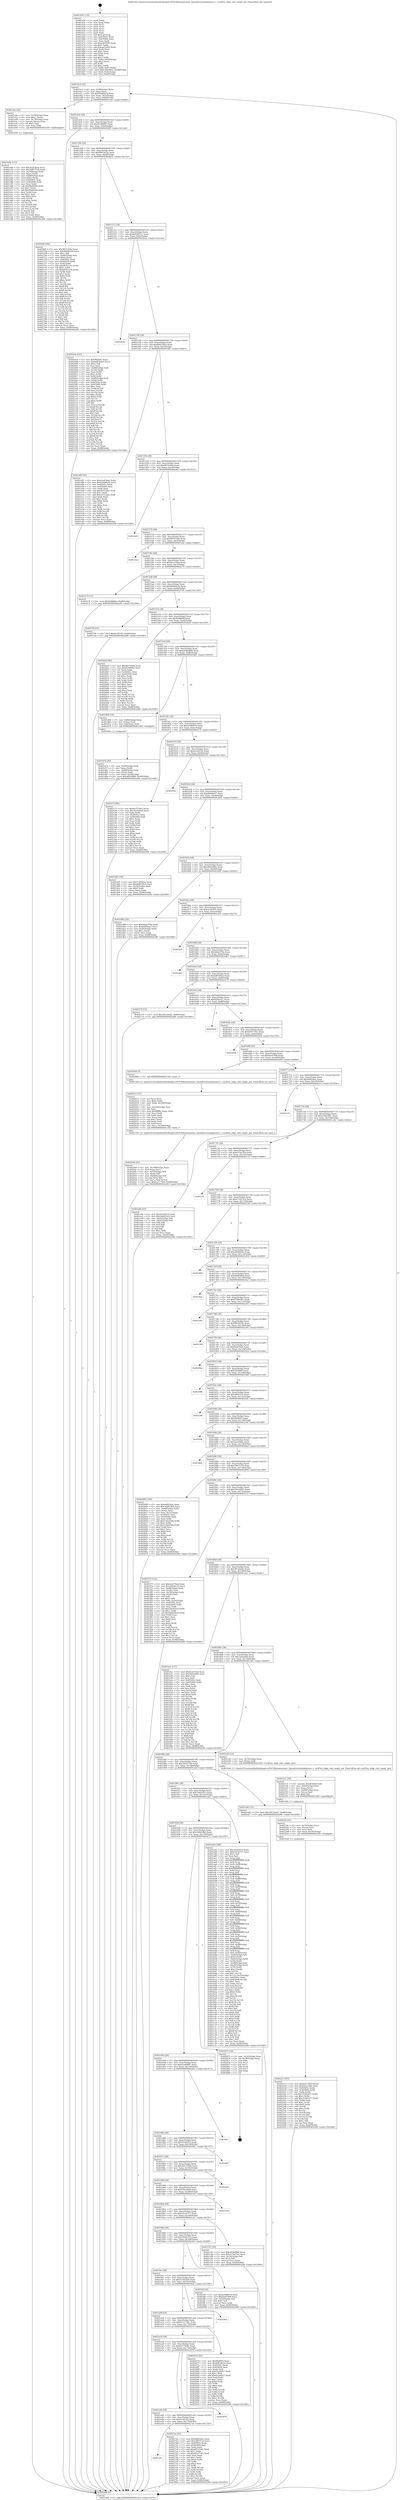 digraph "0x401450" {
  label = "0x401450 (/mnt/c/Users/mathe/Desktop/tcc/POCII/binaries/extr_linuxdriversnetphymscc.c_vsc85xx_edge_rate_magic_get_Final-ollvm.out::main(0))"
  labelloc = "t"
  node[shape=record]

  Entry [label="",width=0.3,height=0.3,shape=circle,fillcolor=black,style=filled]
  "0x4014c4" [label="{
     0x4014c4 [32]\l
     | [instrs]\l
     &nbsp;&nbsp;0x4014c4 \<+6\>: mov -0x98(%rbp),%eax\l
     &nbsp;&nbsp;0x4014ca \<+2\>: mov %eax,%ecx\l
     &nbsp;&nbsp;0x4014cc \<+6\>: sub $0x83db8a70,%ecx\l
     &nbsp;&nbsp;0x4014d2 \<+6\>: mov %eax,-0xac(%rbp)\l
     &nbsp;&nbsp;0x4014d8 \<+6\>: mov %ecx,-0xb0(%rbp)\l
     &nbsp;&nbsp;0x4014de \<+6\>: je 0000000000401e4e \<main+0x9fe\>\l
  }"]
  "0x401e4e" [label="{
     0x401e4e [29]\l
     | [instrs]\l
     &nbsp;&nbsp;0x401e4e \<+4\>: mov -0x78(%rbp),%rax\l
     &nbsp;&nbsp;0x401e52 \<+6\>: movl $0x1,(%rax)\l
     &nbsp;&nbsp;0x401e58 \<+4\>: mov -0x78(%rbp),%rax\l
     &nbsp;&nbsp;0x401e5c \<+3\>: movslq (%rax),%rax\l
     &nbsp;&nbsp;0x401e5f \<+4\>: shl $0x2,%rax\l
     &nbsp;&nbsp;0x401e63 \<+3\>: mov %rax,%rdi\l
     &nbsp;&nbsp;0x401e66 \<+5\>: call 0000000000401050 \<malloc@plt\>\l
     | [calls]\l
     &nbsp;&nbsp;0x401050 \{1\} (unknown)\l
  }"]
  "0x4014e4" [label="{
     0x4014e4 [28]\l
     | [instrs]\l
     &nbsp;&nbsp;0x4014e4 \<+5\>: jmp 00000000004014e9 \<main+0x99\>\l
     &nbsp;&nbsp;0x4014e9 \<+6\>: mov -0xac(%rbp),%eax\l
     &nbsp;&nbsp;0x4014ef \<+5\>: sub $0x8538f9b2,%eax\l
     &nbsp;&nbsp;0x4014f4 \<+6\>: mov %eax,-0xb4(%rbp)\l
     &nbsp;&nbsp;0x4014fa \<+6\>: je 00000000004026ff \<main+0x12af\>\l
  }"]
  Exit [label="",width=0.3,height=0.3,shape=circle,fillcolor=black,style=filled,peripheries=2]
  "0x4026ff" [label="{
     0x4026ff [160]\l
     | [instrs]\l
     &nbsp;&nbsp;0x4026ff \<+5\>: mov $0x9615c64a,%eax\l
     &nbsp;&nbsp;0x402704 \<+5\>: mov $0x9b6b9e56,%ecx\l
     &nbsp;&nbsp;0x402709 \<+2\>: mov $0x1,%dl\l
     &nbsp;&nbsp;0x40270b \<+7\>: mov -0x90(%rbp),%rsi\l
     &nbsp;&nbsp;0x402712 \<+6\>: movl $0x0,(%rsi)\l
     &nbsp;&nbsp;0x402718 \<+7\>: mov 0x40505c,%edi\l
     &nbsp;&nbsp;0x40271f \<+8\>: mov 0x405060,%r8d\l
     &nbsp;&nbsp;0x402727 \<+3\>: mov %edi,%r9d\l
     &nbsp;&nbsp;0x40272a \<+7\>: add $0xd67b1c5c,%r9d\l
     &nbsp;&nbsp;0x402731 \<+4\>: sub $0x1,%r9d\l
     &nbsp;&nbsp;0x402735 \<+7\>: sub $0xd67b1c5c,%r9d\l
     &nbsp;&nbsp;0x40273c \<+4\>: imul %r9d,%edi\l
     &nbsp;&nbsp;0x402740 \<+3\>: and $0x1,%edi\l
     &nbsp;&nbsp;0x402743 \<+3\>: cmp $0x0,%edi\l
     &nbsp;&nbsp;0x402746 \<+4\>: sete %r10b\l
     &nbsp;&nbsp;0x40274a \<+4\>: cmp $0xa,%r8d\l
     &nbsp;&nbsp;0x40274e \<+4\>: setl %r11b\l
     &nbsp;&nbsp;0x402752 \<+3\>: mov %r10b,%bl\l
     &nbsp;&nbsp;0x402755 \<+3\>: xor $0xff,%bl\l
     &nbsp;&nbsp;0x402758 \<+3\>: mov %r11b,%r14b\l
     &nbsp;&nbsp;0x40275b \<+4\>: xor $0xff,%r14b\l
     &nbsp;&nbsp;0x40275f \<+3\>: xor $0x1,%dl\l
     &nbsp;&nbsp;0x402762 \<+3\>: mov %bl,%r15b\l
     &nbsp;&nbsp;0x402765 \<+4\>: and $0xff,%r15b\l
     &nbsp;&nbsp;0x402769 \<+3\>: and %dl,%r10b\l
     &nbsp;&nbsp;0x40276c \<+3\>: mov %r14b,%r12b\l
     &nbsp;&nbsp;0x40276f \<+4\>: and $0xff,%r12b\l
     &nbsp;&nbsp;0x402773 \<+3\>: and %dl,%r11b\l
     &nbsp;&nbsp;0x402776 \<+3\>: or %r10b,%r15b\l
     &nbsp;&nbsp;0x402779 \<+3\>: or %r11b,%r12b\l
     &nbsp;&nbsp;0x40277c \<+3\>: xor %r12b,%r15b\l
     &nbsp;&nbsp;0x40277f \<+3\>: or %r14b,%bl\l
     &nbsp;&nbsp;0x402782 \<+3\>: xor $0xff,%bl\l
     &nbsp;&nbsp;0x402785 \<+3\>: or $0x1,%dl\l
     &nbsp;&nbsp;0x402788 \<+2\>: and %dl,%bl\l
     &nbsp;&nbsp;0x40278a \<+3\>: or %bl,%r15b\l
     &nbsp;&nbsp;0x40278d \<+4\>: test $0x1,%r15b\l
     &nbsp;&nbsp;0x402791 \<+3\>: cmovne %ecx,%eax\l
     &nbsp;&nbsp;0x402794 \<+6\>: mov %eax,-0x98(%rbp)\l
     &nbsp;&nbsp;0x40279a \<+5\>: jmp 0000000000402a96 \<main+0x1646\>\l
  }"]
  "0x401500" [label="{
     0x401500 [28]\l
     | [instrs]\l
     &nbsp;&nbsp;0x401500 \<+5\>: jmp 0000000000401505 \<main+0xb5\>\l
     &nbsp;&nbsp;0x401505 \<+6\>: mov -0xac(%rbp),%eax\l
     &nbsp;&nbsp;0x40150b \<+5\>: sub $0x8903dc5e,%eax\l
     &nbsp;&nbsp;0x401510 \<+6\>: mov %eax,-0xb8(%rbp)\l
     &nbsp;&nbsp;0x401516 \<+6\>: je 00000000004020cb \<main+0xc7b\>\l
  }"]
  "0x401a5c" [label="{
     0x401a5c\l
  }", style=dashed]
  "0x4020cb" [label="{
     0x4020cb [165]\l
     | [instrs]\l
     &nbsp;&nbsp;0x4020cb \<+5\>: mov $0xf8af045,%eax\l
     &nbsp;&nbsp;0x4020d0 \<+5\>: mov $0xbd67b9e5,%ecx\l
     &nbsp;&nbsp;0x4020d5 \<+2\>: mov $0x1,%dl\l
     &nbsp;&nbsp;0x4020d7 \<+2\>: xor %esi,%esi\l
     &nbsp;&nbsp;0x4020d9 \<+4\>: mov -0x68(%rbp),%rdi\l
     &nbsp;&nbsp;0x4020dd \<+3\>: mov (%rdi),%r8d\l
     &nbsp;&nbsp;0x4020e0 \<+3\>: mov %esi,%r9d\l
     &nbsp;&nbsp;0x4020e3 \<+4\>: sub $0x1,%r9d\l
     &nbsp;&nbsp;0x4020e7 \<+3\>: sub %r9d,%r8d\l
     &nbsp;&nbsp;0x4020ea \<+4\>: mov -0x68(%rbp),%rdi\l
     &nbsp;&nbsp;0x4020ee \<+3\>: mov %r8d,(%rdi)\l
     &nbsp;&nbsp;0x4020f1 \<+8\>: mov 0x40505c,%r8d\l
     &nbsp;&nbsp;0x4020f9 \<+8\>: mov 0x405060,%r9d\l
     &nbsp;&nbsp;0x402101 \<+3\>: sub $0x1,%esi\l
     &nbsp;&nbsp;0x402104 \<+3\>: mov %r8d,%r10d\l
     &nbsp;&nbsp;0x402107 \<+3\>: add %esi,%r10d\l
     &nbsp;&nbsp;0x40210a \<+4\>: imul %r10d,%r8d\l
     &nbsp;&nbsp;0x40210e \<+4\>: and $0x1,%r8d\l
     &nbsp;&nbsp;0x402112 \<+4\>: cmp $0x0,%r8d\l
     &nbsp;&nbsp;0x402116 \<+4\>: sete %r11b\l
     &nbsp;&nbsp;0x40211a \<+4\>: cmp $0xa,%r9d\l
     &nbsp;&nbsp;0x40211e \<+3\>: setl %bl\l
     &nbsp;&nbsp;0x402121 \<+3\>: mov %r11b,%r14b\l
     &nbsp;&nbsp;0x402124 \<+4\>: xor $0xff,%r14b\l
     &nbsp;&nbsp;0x402128 \<+3\>: mov %bl,%r15b\l
     &nbsp;&nbsp;0x40212b \<+4\>: xor $0xff,%r15b\l
     &nbsp;&nbsp;0x40212f \<+3\>: xor $0x1,%dl\l
     &nbsp;&nbsp;0x402132 \<+3\>: mov %r14b,%r12b\l
     &nbsp;&nbsp;0x402135 \<+4\>: and $0xff,%r12b\l
     &nbsp;&nbsp;0x402139 \<+3\>: and %dl,%r11b\l
     &nbsp;&nbsp;0x40213c \<+3\>: mov %r15b,%r13b\l
     &nbsp;&nbsp;0x40213f \<+4\>: and $0xff,%r13b\l
     &nbsp;&nbsp;0x402143 \<+2\>: and %dl,%bl\l
     &nbsp;&nbsp;0x402145 \<+3\>: or %r11b,%r12b\l
     &nbsp;&nbsp;0x402148 \<+3\>: or %bl,%r13b\l
     &nbsp;&nbsp;0x40214b \<+3\>: xor %r13b,%r12b\l
     &nbsp;&nbsp;0x40214e \<+3\>: or %r15b,%r14b\l
     &nbsp;&nbsp;0x402151 \<+4\>: xor $0xff,%r14b\l
     &nbsp;&nbsp;0x402155 \<+3\>: or $0x1,%dl\l
     &nbsp;&nbsp;0x402158 \<+3\>: and %dl,%r14b\l
     &nbsp;&nbsp;0x40215b \<+3\>: or %r14b,%r12b\l
     &nbsp;&nbsp;0x40215e \<+4\>: test $0x1,%r12b\l
     &nbsp;&nbsp;0x402162 \<+3\>: cmovne %ecx,%eax\l
     &nbsp;&nbsp;0x402165 \<+6\>: mov %eax,-0x98(%rbp)\l
     &nbsp;&nbsp;0x40216b \<+5\>: jmp 0000000000402a96 \<main+0x1646\>\l
  }"]
  "0x40151c" [label="{
     0x40151c [28]\l
     | [instrs]\l
     &nbsp;&nbsp;0x40151c \<+5\>: jmp 0000000000401521 \<main+0xd1\>\l
     &nbsp;&nbsp;0x401521 \<+6\>: mov -0xac(%rbp),%eax\l
     &nbsp;&nbsp;0x401527 \<+5\>: sub $0x8d2087a7,%eax\l
     &nbsp;&nbsp;0x40152c \<+6\>: mov %eax,-0xbc(%rbp)\l
     &nbsp;&nbsp;0x401532 \<+6\>: je 000000000040263a \<main+0x11ea\>\l
  }"]
  "0x4027ae" [label="{
     0x4027ae [91]\l
     | [instrs]\l
     &nbsp;&nbsp;0x4027ae \<+5\>: mov $0xdaf83dee,%eax\l
     &nbsp;&nbsp;0x4027b3 \<+5\>: mov $0x3087231f,%ecx\l
     &nbsp;&nbsp;0x4027b8 \<+7\>: mov 0x40505c,%edx\l
     &nbsp;&nbsp;0x4027bf \<+7\>: mov 0x405060,%esi\l
     &nbsp;&nbsp;0x4027c6 \<+2\>: mov %edx,%edi\l
     &nbsp;&nbsp;0x4027c8 \<+6\>: add $0xd01d74f1,%edi\l
     &nbsp;&nbsp;0x4027ce \<+3\>: sub $0x1,%edi\l
     &nbsp;&nbsp;0x4027d1 \<+6\>: sub $0xd01d74f1,%edi\l
     &nbsp;&nbsp;0x4027d7 \<+3\>: imul %edi,%edx\l
     &nbsp;&nbsp;0x4027da \<+3\>: and $0x1,%edx\l
     &nbsp;&nbsp;0x4027dd \<+3\>: cmp $0x0,%edx\l
     &nbsp;&nbsp;0x4027e0 \<+4\>: sete %r8b\l
     &nbsp;&nbsp;0x4027e4 \<+3\>: cmp $0xa,%esi\l
     &nbsp;&nbsp;0x4027e7 \<+4\>: setl %r9b\l
     &nbsp;&nbsp;0x4027eb \<+3\>: mov %r8b,%r10b\l
     &nbsp;&nbsp;0x4027ee \<+3\>: and %r9b,%r10b\l
     &nbsp;&nbsp;0x4027f1 \<+3\>: xor %r9b,%r8b\l
     &nbsp;&nbsp;0x4027f4 \<+3\>: or %r8b,%r10b\l
     &nbsp;&nbsp;0x4027f7 \<+4\>: test $0x1,%r10b\l
     &nbsp;&nbsp;0x4027fb \<+3\>: cmovne %ecx,%eax\l
     &nbsp;&nbsp;0x4027fe \<+6\>: mov %eax,-0x98(%rbp)\l
     &nbsp;&nbsp;0x402804 \<+5\>: jmp 0000000000402a96 \<main+0x1646\>\l
  }"]
  "0x40263a" [label="{
     0x40263a\l
  }", style=dashed]
  "0x401538" [label="{
     0x401538 [28]\l
     | [instrs]\l
     &nbsp;&nbsp;0x401538 \<+5\>: jmp 000000000040153d \<main+0xed\>\l
     &nbsp;&nbsp;0x40153d \<+6\>: mov -0xac(%rbp),%eax\l
     &nbsp;&nbsp;0x401543 \<+5\>: sub $0x8d8558c4,%eax\l
     &nbsp;&nbsp;0x401548 \<+6\>: mov %eax,-0xc0(%rbp)\l
     &nbsp;&nbsp;0x40154e \<+6\>: je 0000000000401df3 \<main+0x9a3\>\l
  }"]
  "0x401a40" [label="{
     0x401a40 [28]\l
     | [instrs]\l
     &nbsp;&nbsp;0x401a40 \<+5\>: jmp 0000000000401a45 \<main+0x5f5\>\l
     &nbsp;&nbsp;0x401a45 \<+6\>: mov -0xac(%rbp),%eax\l
     &nbsp;&nbsp;0x401a4b \<+5\>: sub $0x6c3f23f3,%eax\l
     &nbsp;&nbsp;0x401a50 \<+6\>: mov %eax,-0x178(%rbp)\l
     &nbsp;&nbsp;0x401a56 \<+6\>: je 00000000004027ae \<main+0x135e\>\l
  }"]
  "0x401df3" [label="{
     0x401df3 [91]\l
     | [instrs]\l
     &nbsp;&nbsp;0x401df3 \<+5\>: mov $0x2ea43bae,%eax\l
     &nbsp;&nbsp;0x401df8 \<+5\>: mov $0x83db8a70,%ecx\l
     &nbsp;&nbsp;0x401dfd \<+7\>: mov 0x40505c,%edx\l
     &nbsp;&nbsp;0x401e04 \<+7\>: mov 0x405060,%esi\l
     &nbsp;&nbsp;0x401e0b \<+2\>: mov %edx,%edi\l
     &nbsp;&nbsp;0x401e0d \<+6\>: sub $0x20723a6c,%edi\l
     &nbsp;&nbsp;0x401e13 \<+3\>: sub $0x1,%edi\l
     &nbsp;&nbsp;0x401e16 \<+6\>: add $0x20723a6c,%edi\l
     &nbsp;&nbsp;0x401e1c \<+3\>: imul %edi,%edx\l
     &nbsp;&nbsp;0x401e1f \<+3\>: and $0x1,%edx\l
     &nbsp;&nbsp;0x401e22 \<+3\>: cmp $0x0,%edx\l
     &nbsp;&nbsp;0x401e25 \<+4\>: sete %r8b\l
     &nbsp;&nbsp;0x401e29 \<+3\>: cmp $0xa,%esi\l
     &nbsp;&nbsp;0x401e2c \<+4\>: setl %r9b\l
     &nbsp;&nbsp;0x401e30 \<+3\>: mov %r8b,%r10b\l
     &nbsp;&nbsp;0x401e33 \<+3\>: and %r9b,%r10b\l
     &nbsp;&nbsp;0x401e36 \<+3\>: xor %r9b,%r8b\l
     &nbsp;&nbsp;0x401e39 \<+3\>: or %r8b,%r10b\l
     &nbsp;&nbsp;0x401e3c \<+4\>: test $0x1,%r10b\l
     &nbsp;&nbsp;0x401e40 \<+3\>: cmovne %ecx,%eax\l
     &nbsp;&nbsp;0x401e43 \<+6\>: mov %eax,-0x98(%rbp)\l
     &nbsp;&nbsp;0x401e49 \<+5\>: jmp 0000000000402a96 \<main+0x1646\>\l
  }"]
  "0x401554" [label="{
     0x401554 [28]\l
     | [instrs]\l
     &nbsp;&nbsp;0x401554 \<+5\>: jmp 0000000000401559 \<main+0x109\>\l
     &nbsp;&nbsp;0x401559 \<+6\>: mov -0xac(%rbp),%eax\l
     &nbsp;&nbsp;0x40155f \<+5\>: sub $0x9615c64a,%eax\l
     &nbsp;&nbsp;0x401564 \<+6\>: mov %eax,-0xc4(%rbp)\l
     &nbsp;&nbsp;0x40156a \<+6\>: je 0000000000402a62 \<main+0x1612\>\l
  }"]
  "0x402979" [label="{
     0x402979\l
  }", style=dashed]
  "0x402a62" [label="{
     0x402a62\l
  }", style=dashed]
  "0x401570" [label="{
     0x401570 [28]\l
     | [instrs]\l
     &nbsp;&nbsp;0x401570 \<+5\>: jmp 0000000000401575 \<main+0x125\>\l
     &nbsp;&nbsp;0x401575 \<+6\>: mov -0xac(%rbp),%eax\l
     &nbsp;&nbsp;0x40157b \<+5\>: sub $0x98787ee6,%eax\l
     &nbsp;&nbsp;0x401580 \<+6\>: mov %eax,-0xc8(%rbp)\l
     &nbsp;&nbsp;0x401586 \<+6\>: je 0000000000401cba \<main+0x86a\>\l
  }"]
  "0x402213" [label="{
     0x402213 [97]\l
     | [instrs]\l
     &nbsp;&nbsp;0x402213 \<+5\>: mov $0x6a375b42,%eax\l
     &nbsp;&nbsp;0x402218 \<+5\>: mov $0x9a1e3eba,%esi\l
     &nbsp;&nbsp;0x40221d \<+7\>: mov 0x40505c,%edx\l
     &nbsp;&nbsp;0x402224 \<+8\>: mov 0x405060,%r8d\l
     &nbsp;&nbsp;0x40222c \<+3\>: mov %edx,%r9d\l
     &nbsp;&nbsp;0x40222f \<+7\>: sub $0x35382d77,%r9d\l
     &nbsp;&nbsp;0x402236 \<+4\>: sub $0x1,%r9d\l
     &nbsp;&nbsp;0x40223a \<+7\>: add $0x35382d77,%r9d\l
     &nbsp;&nbsp;0x402241 \<+4\>: imul %r9d,%edx\l
     &nbsp;&nbsp;0x402245 \<+3\>: and $0x1,%edx\l
     &nbsp;&nbsp;0x402248 \<+3\>: cmp $0x0,%edx\l
     &nbsp;&nbsp;0x40224b \<+4\>: sete %r10b\l
     &nbsp;&nbsp;0x40224f \<+4\>: cmp $0xa,%r8d\l
     &nbsp;&nbsp;0x402253 \<+4\>: setl %r11b\l
     &nbsp;&nbsp;0x402257 \<+3\>: mov %r10b,%bl\l
     &nbsp;&nbsp;0x40225a \<+3\>: and %r11b,%bl\l
     &nbsp;&nbsp;0x40225d \<+3\>: xor %r11b,%r10b\l
     &nbsp;&nbsp;0x402260 \<+3\>: or %r10b,%bl\l
     &nbsp;&nbsp;0x402263 \<+3\>: test $0x1,%bl\l
     &nbsp;&nbsp;0x402266 \<+3\>: cmovne %esi,%eax\l
     &nbsp;&nbsp;0x402269 \<+6\>: mov %eax,-0x98(%rbp)\l
     &nbsp;&nbsp;0x40226f \<+5\>: jmp 0000000000402a96 \<main+0x1646\>\l
  }"]
  "0x401cba" [label="{
     0x401cba\l
  }", style=dashed]
  "0x40158c" [label="{
     0x40158c [28]\l
     | [instrs]\l
     &nbsp;&nbsp;0x40158c \<+5\>: jmp 0000000000401591 \<main+0x141\>\l
     &nbsp;&nbsp;0x401591 \<+6\>: mov -0xac(%rbp),%eax\l
     &nbsp;&nbsp;0x401597 \<+5\>: sub $0x9a1e3eba,%eax\l
     &nbsp;&nbsp;0x40159c \<+6\>: mov %eax,-0xcc(%rbp)\l
     &nbsp;&nbsp;0x4015a2 \<+6\>: je 0000000000402274 \<main+0xe24\>\l
  }"]
  "0x4021fe" [label="{
     0x4021fe [21]\l
     | [instrs]\l
     &nbsp;&nbsp;0x4021fe \<+4\>: mov -0x70(%rbp),%rcx\l
     &nbsp;&nbsp;0x402202 \<+3\>: mov (%rcx),%rcx\l
     &nbsp;&nbsp;0x402205 \<+3\>: mov %rcx,%rdi\l
     &nbsp;&nbsp;0x402208 \<+6\>: mov %eax,-0x18c(%rbp)\l
     &nbsp;&nbsp;0x40220e \<+5\>: call 0000000000401030 \<free@plt\>\l
     | [calls]\l
     &nbsp;&nbsp;0x401030 \{1\} (unknown)\l
  }"]
  "0x402274" [label="{
     0x402274 [15]\l
     | [instrs]\l
     &nbsp;&nbsp;0x402274 \<+10\>: movl $0x9ef689ef,-0x98(%rbp)\l
     &nbsp;&nbsp;0x40227e \<+5\>: jmp 0000000000402a96 \<main+0x1646\>\l
  }"]
  "0x4015a8" [label="{
     0x4015a8 [28]\l
     | [instrs]\l
     &nbsp;&nbsp;0x4015a8 \<+5\>: jmp 00000000004015ad \<main+0x15d\>\l
     &nbsp;&nbsp;0x4015ad \<+6\>: mov -0xac(%rbp),%eax\l
     &nbsp;&nbsp;0x4015b3 \<+5\>: sub $0x9b6b9e56,%eax\l
     &nbsp;&nbsp;0x4015b8 \<+6\>: mov %eax,-0xd0(%rbp)\l
     &nbsp;&nbsp;0x4015be \<+6\>: je 000000000040279f \<main+0x134f\>\l
  }"]
  "0x4021e1" [label="{
     0x4021e1 [29]\l
     | [instrs]\l
     &nbsp;&nbsp;0x4021e1 \<+10\>: movabs $0x4030d6,%rdi\l
     &nbsp;&nbsp;0x4021eb \<+4\>: mov -0x60(%rbp),%rcx\l
     &nbsp;&nbsp;0x4021ef \<+2\>: mov %eax,(%rcx)\l
     &nbsp;&nbsp;0x4021f1 \<+4\>: mov -0x60(%rbp),%rcx\l
     &nbsp;&nbsp;0x4021f5 \<+2\>: mov (%rcx),%esi\l
     &nbsp;&nbsp;0x4021f7 \<+2\>: mov $0x0,%al\l
     &nbsp;&nbsp;0x4021f9 \<+5\>: call 0000000000401040 \<printf@plt\>\l
     | [calls]\l
     &nbsp;&nbsp;0x401040 \{1\} (unknown)\l
  }"]
  "0x40279f" [label="{
     0x40279f [15]\l
     | [instrs]\l
     &nbsp;&nbsp;0x40279f \<+10\>: movl $0x6c3f23f3,-0x98(%rbp)\l
     &nbsp;&nbsp;0x4027a9 \<+5\>: jmp 0000000000402a96 \<main+0x1646\>\l
  }"]
  "0x4015c4" [label="{
     0x4015c4 [28]\l
     | [instrs]\l
     &nbsp;&nbsp;0x4015c4 \<+5\>: jmp 00000000004015c9 \<main+0x179\>\l
     &nbsp;&nbsp;0x4015c9 \<+6\>: mov -0xac(%rbp),%eax\l
     &nbsp;&nbsp;0x4015cf \<+5\>: sub $0x9ef689ef,%eax\l
     &nbsp;&nbsp;0x4015d4 \<+6\>: mov %eax,-0xd4(%rbp)\l
     &nbsp;&nbsp;0x4015da \<+6\>: je 00000000004026a9 \<main+0x1259\>\l
  }"]
  "0x401a24" [label="{
     0x401a24 [28]\l
     | [instrs]\l
     &nbsp;&nbsp;0x401a24 \<+5\>: jmp 0000000000401a29 \<main+0x5d9\>\l
     &nbsp;&nbsp;0x401a29 \<+6\>: mov -0xac(%rbp),%eax\l
     &nbsp;&nbsp;0x401a2f \<+5\>: sub $0x6a375b42,%eax\l
     &nbsp;&nbsp;0x401a34 \<+6\>: mov %eax,-0x174(%rbp)\l
     &nbsp;&nbsp;0x401a3a \<+6\>: je 0000000000402979 \<main+0x1529\>\l
  }"]
  "0x4026a9" [label="{
     0x4026a9 [86]\l
     | [instrs]\l
     &nbsp;&nbsp;0x4026a9 \<+5\>: mov $0x9615c64a,%eax\l
     &nbsp;&nbsp;0x4026ae \<+5\>: mov $0x8538f9b2,%ecx\l
     &nbsp;&nbsp;0x4026b3 \<+2\>: xor %edx,%edx\l
     &nbsp;&nbsp;0x4026b5 \<+7\>: mov 0x40505c,%esi\l
     &nbsp;&nbsp;0x4026bc \<+7\>: mov 0x405060,%edi\l
     &nbsp;&nbsp;0x4026c3 \<+3\>: sub $0x1,%edx\l
     &nbsp;&nbsp;0x4026c6 \<+3\>: mov %esi,%r8d\l
     &nbsp;&nbsp;0x4026c9 \<+3\>: add %edx,%r8d\l
     &nbsp;&nbsp;0x4026cc \<+4\>: imul %r8d,%esi\l
     &nbsp;&nbsp;0x4026d0 \<+3\>: and $0x1,%esi\l
     &nbsp;&nbsp;0x4026d3 \<+3\>: cmp $0x0,%esi\l
     &nbsp;&nbsp;0x4026d6 \<+4\>: sete %r9b\l
     &nbsp;&nbsp;0x4026da \<+3\>: cmp $0xa,%edi\l
     &nbsp;&nbsp;0x4026dd \<+4\>: setl %r10b\l
     &nbsp;&nbsp;0x4026e1 \<+3\>: mov %r9b,%r11b\l
     &nbsp;&nbsp;0x4026e4 \<+3\>: and %r10b,%r11b\l
     &nbsp;&nbsp;0x4026e7 \<+3\>: xor %r10b,%r9b\l
     &nbsp;&nbsp;0x4026ea \<+3\>: or %r9b,%r11b\l
     &nbsp;&nbsp;0x4026ed \<+4\>: test $0x1,%r11b\l
     &nbsp;&nbsp;0x4026f1 \<+3\>: cmovne %ecx,%eax\l
     &nbsp;&nbsp;0x4026f4 \<+6\>: mov %eax,-0x98(%rbp)\l
     &nbsp;&nbsp;0x4026fa \<+5\>: jmp 0000000000402a96 \<main+0x1646\>\l
  }"]
  "0x4015e0" [label="{
     0x4015e0 [28]\l
     | [instrs]\l
     &nbsp;&nbsp;0x4015e0 \<+5\>: jmp 00000000004015e5 \<main+0x195\>\l
     &nbsp;&nbsp;0x4015e5 \<+6\>: mov -0xac(%rbp),%eax\l
     &nbsp;&nbsp;0x4015eb \<+5\>: sub $0xa05b66b8,%eax\l
     &nbsp;&nbsp;0x4015f0 \<+6\>: mov %eax,-0xd8(%rbp)\l
     &nbsp;&nbsp;0x4015f6 \<+6\>: je 0000000000401d68 \<main+0x918\>\l
  }"]
  "0x402070" [label="{
     0x402070 [91]\l
     | [instrs]\l
     &nbsp;&nbsp;0x402070 \<+5\>: mov $0xf8af045,%eax\l
     &nbsp;&nbsp;0x402075 \<+5\>: mov $0x8903dc5e,%ecx\l
     &nbsp;&nbsp;0x40207a \<+7\>: mov 0x40505c,%edx\l
     &nbsp;&nbsp;0x402081 \<+7\>: mov 0x405060,%esi\l
     &nbsp;&nbsp;0x402088 \<+2\>: mov %edx,%edi\l
     &nbsp;&nbsp;0x40208a \<+6\>: sub $0x81aa0d27,%edi\l
     &nbsp;&nbsp;0x402090 \<+3\>: sub $0x1,%edi\l
     &nbsp;&nbsp;0x402093 \<+6\>: add $0x81aa0d27,%edi\l
     &nbsp;&nbsp;0x402099 \<+3\>: imul %edi,%edx\l
     &nbsp;&nbsp;0x40209c \<+3\>: and $0x1,%edx\l
     &nbsp;&nbsp;0x40209f \<+3\>: cmp $0x0,%edx\l
     &nbsp;&nbsp;0x4020a2 \<+4\>: sete %r8b\l
     &nbsp;&nbsp;0x4020a6 \<+3\>: cmp $0xa,%esi\l
     &nbsp;&nbsp;0x4020a9 \<+4\>: setl %r9b\l
     &nbsp;&nbsp;0x4020ad \<+3\>: mov %r8b,%r10b\l
     &nbsp;&nbsp;0x4020b0 \<+3\>: and %r9b,%r10b\l
     &nbsp;&nbsp;0x4020b3 \<+3\>: xor %r9b,%r8b\l
     &nbsp;&nbsp;0x4020b6 \<+3\>: or %r8b,%r10b\l
     &nbsp;&nbsp;0x4020b9 \<+4\>: test $0x1,%r10b\l
     &nbsp;&nbsp;0x4020bd \<+3\>: cmovne %ecx,%eax\l
     &nbsp;&nbsp;0x4020c0 \<+6\>: mov %eax,-0x98(%rbp)\l
     &nbsp;&nbsp;0x4020c6 \<+5\>: jmp 0000000000402a96 \<main+0x1646\>\l
  }"]
  "0x401d68" [label="{
     0x401d68 [19]\l
     | [instrs]\l
     &nbsp;&nbsp;0x401d68 \<+7\>: mov -0x88(%rbp),%rax\l
     &nbsp;&nbsp;0x401d6f \<+3\>: mov (%rax),%rax\l
     &nbsp;&nbsp;0x401d72 \<+4\>: mov 0x8(%rax),%rdi\l
     &nbsp;&nbsp;0x401d76 \<+5\>: call 0000000000401060 \<atoi@plt\>\l
     | [calls]\l
     &nbsp;&nbsp;0x401060 \{1\} (unknown)\l
  }"]
  "0x4015fc" [label="{
     0x4015fc [28]\l
     | [instrs]\l
     &nbsp;&nbsp;0x4015fc \<+5\>: jmp 0000000000401601 \<main+0x1b1\>\l
     &nbsp;&nbsp;0x401601 \<+6\>: mov -0xac(%rbp),%eax\l
     &nbsp;&nbsp;0x401607 \<+5\>: sub $0xa2486b78,%eax\l
     &nbsp;&nbsp;0x40160c \<+6\>: mov %eax,-0xdc(%rbp)\l
     &nbsp;&nbsp;0x401612 \<+6\>: je 000000000040217f \<main+0xd2f\>\l
  }"]
  "0x401a08" [label="{
     0x401a08 [28]\l
     | [instrs]\l
     &nbsp;&nbsp;0x401a08 \<+5\>: jmp 0000000000401a0d \<main+0x5bd\>\l
     &nbsp;&nbsp;0x401a0d \<+6\>: mov -0xac(%rbp),%eax\l
     &nbsp;&nbsp;0x401a13 \<+5\>: sub $0x62217361,%eax\l
     &nbsp;&nbsp;0x401a18 \<+6\>: mov %eax,-0x170(%rbp)\l
     &nbsp;&nbsp;0x401a1e \<+6\>: je 0000000000402070 \<main+0xc20\>\l
  }"]
  "0x40217f" [label="{
     0x40217f [86]\l
     | [instrs]\l
     &nbsp;&nbsp;0x40217f \<+5\>: mov $0x6a375b42,%eax\l
     &nbsp;&nbsp;0x402184 \<+5\>: mov $0x3ae5ade0,%ecx\l
     &nbsp;&nbsp;0x402189 \<+2\>: xor %edx,%edx\l
     &nbsp;&nbsp;0x40218b \<+7\>: mov 0x40505c,%esi\l
     &nbsp;&nbsp;0x402192 \<+7\>: mov 0x405060,%edi\l
     &nbsp;&nbsp;0x402199 \<+3\>: sub $0x1,%edx\l
     &nbsp;&nbsp;0x40219c \<+3\>: mov %esi,%r8d\l
     &nbsp;&nbsp;0x40219f \<+3\>: add %edx,%r8d\l
     &nbsp;&nbsp;0x4021a2 \<+4\>: imul %r8d,%esi\l
     &nbsp;&nbsp;0x4021a6 \<+3\>: and $0x1,%esi\l
     &nbsp;&nbsp;0x4021a9 \<+3\>: cmp $0x0,%esi\l
     &nbsp;&nbsp;0x4021ac \<+4\>: sete %r9b\l
     &nbsp;&nbsp;0x4021b0 \<+3\>: cmp $0xa,%edi\l
     &nbsp;&nbsp;0x4021b3 \<+4\>: setl %r10b\l
     &nbsp;&nbsp;0x4021b7 \<+3\>: mov %r9b,%r11b\l
     &nbsp;&nbsp;0x4021ba \<+3\>: and %r10b,%r11b\l
     &nbsp;&nbsp;0x4021bd \<+3\>: xor %r10b,%r9b\l
     &nbsp;&nbsp;0x4021c0 \<+3\>: or %r9b,%r11b\l
     &nbsp;&nbsp;0x4021c3 \<+4\>: test $0x1,%r11b\l
     &nbsp;&nbsp;0x4021c7 \<+3\>: cmovne %ecx,%eax\l
     &nbsp;&nbsp;0x4021ca \<+6\>: mov %eax,-0x98(%rbp)\l
     &nbsp;&nbsp;0x4021d0 \<+5\>: jmp 0000000000402a96 \<main+0x1646\>\l
  }"]
  "0x401618" [label="{
     0x401618 [28]\l
     | [instrs]\l
     &nbsp;&nbsp;0x401618 \<+5\>: jmp 000000000040161d \<main+0x1cd\>\l
     &nbsp;&nbsp;0x40161d \<+6\>: mov -0xac(%rbp),%eax\l
     &nbsp;&nbsp;0x401623 \<+5\>: sub $0xa5cbf336,%eax\l
     &nbsp;&nbsp;0x401628 \<+6\>: mov %eax,-0xe0(%rbp)\l
     &nbsp;&nbsp;0x40162e \<+6\>: je 000000000040255e \<main+0x110e\>\l
  }"]
  "0x4029eb" [label="{
     0x4029eb\l
  }", style=dashed]
  "0x40255e" [label="{
     0x40255e\l
  }", style=dashed]
  "0x401634" [label="{
     0x401634 [28]\l
     | [instrs]\l
     &nbsp;&nbsp;0x401634 \<+5\>: jmp 0000000000401639 \<main+0x1e9\>\l
     &nbsp;&nbsp;0x401639 \<+6\>: mov -0xac(%rbp),%eax\l
     &nbsp;&nbsp;0x40163f \<+5\>: sub $0xa606dea7,%eax\l
     &nbsp;&nbsp;0x401644 \<+6\>: mov %eax,-0xe4(%rbp)\l
     &nbsp;&nbsp;0x40164a \<+6\>: je 0000000000401dd5 \<main+0x985\>\l
  }"]
  "0x402046" [label="{
     0x402046 [42]\l
     | [instrs]\l
     &nbsp;&nbsp;0x402046 \<+6\>: mov -0x188(%rbp),%ecx\l
     &nbsp;&nbsp;0x40204c \<+3\>: imul %eax,%ecx\l
     &nbsp;&nbsp;0x40204f \<+4\>: mov -0x70(%rbp),%r8\l
     &nbsp;&nbsp;0x402053 \<+3\>: mov (%r8),%r8\l
     &nbsp;&nbsp;0x402056 \<+4\>: mov -0x68(%rbp),%r9\l
     &nbsp;&nbsp;0x40205a \<+3\>: movslq (%r9),%r9\l
     &nbsp;&nbsp;0x40205d \<+4\>: mov %ecx,(%r8,%r9,4)\l
     &nbsp;&nbsp;0x402061 \<+10\>: movl $0x62217361,-0x98(%rbp)\l
     &nbsp;&nbsp;0x40206b \<+5\>: jmp 0000000000402a96 \<main+0x1646\>\l
  }"]
  "0x401dd5" [label="{
     0x401dd5 [30]\l
     | [instrs]\l
     &nbsp;&nbsp;0x401dd5 \<+5\>: mov $0x7cdcb0ac,%eax\l
     &nbsp;&nbsp;0x401dda \<+5\>: mov $0x8d8558c4,%ecx\l
     &nbsp;&nbsp;0x401ddf \<+3\>: mov -0x34(%rbp),%edx\l
     &nbsp;&nbsp;0x401de2 \<+3\>: cmp $0x0,%edx\l
     &nbsp;&nbsp;0x401de5 \<+3\>: cmove %ecx,%eax\l
     &nbsp;&nbsp;0x401de8 \<+6\>: mov %eax,-0x98(%rbp)\l
     &nbsp;&nbsp;0x401dee \<+5\>: jmp 0000000000402a96 \<main+0x1646\>\l
  }"]
  "0x401650" [label="{
     0x401650 [28]\l
     | [instrs]\l
     &nbsp;&nbsp;0x401650 \<+5\>: jmp 0000000000401655 \<main+0x205\>\l
     &nbsp;&nbsp;0x401655 \<+6\>: mov -0xac(%rbp),%eax\l
     &nbsp;&nbsp;0x40165b \<+5\>: sub $0xa892d8bb,%eax\l
     &nbsp;&nbsp;0x401660 \<+6\>: mov %eax,-0xe8(%rbp)\l
     &nbsp;&nbsp;0x401666 \<+6\>: je 0000000000401d99 \<main+0x949\>\l
  }"]
  "0x402012" [label="{
     0x402012 [52]\l
     | [instrs]\l
     &nbsp;&nbsp;0x402012 \<+2\>: xor %ecx,%ecx\l
     &nbsp;&nbsp;0x402014 \<+5\>: mov $0x2,%edx\l
     &nbsp;&nbsp;0x402019 \<+6\>: mov %edx,-0x184(%rbp)\l
     &nbsp;&nbsp;0x40201f \<+1\>: cltd\l
     &nbsp;&nbsp;0x402020 \<+6\>: mov -0x184(%rbp),%esi\l
     &nbsp;&nbsp;0x402026 \<+2\>: idiv %esi\l
     &nbsp;&nbsp;0x402028 \<+6\>: imul $0xfffffffe,%edx,%edx\l
     &nbsp;&nbsp;0x40202e \<+2\>: mov %ecx,%edi\l
     &nbsp;&nbsp;0x402030 \<+2\>: sub %edx,%edi\l
     &nbsp;&nbsp;0x402032 \<+2\>: mov %ecx,%edx\l
     &nbsp;&nbsp;0x402034 \<+3\>: sub $0x1,%edx\l
     &nbsp;&nbsp;0x402037 \<+2\>: add %edx,%edi\l
     &nbsp;&nbsp;0x402039 \<+2\>: sub %edi,%ecx\l
     &nbsp;&nbsp;0x40203b \<+6\>: mov %ecx,-0x188(%rbp)\l
     &nbsp;&nbsp;0x402041 \<+5\>: call 0000000000401160 \<next_i\>\l
     | [calls]\l
     &nbsp;&nbsp;0x401160 \{1\} (/mnt/c/Users/mathe/Desktop/tcc/POCII/binaries/extr_linuxdriversnetphymscc.c_vsc85xx_edge_rate_magic_get_Final-ollvm.out::next_i)\l
  }"]
  "0x401d99" [label="{
     0x401d99 [30]\l
     | [instrs]\l
     &nbsp;&nbsp;0x401d99 \<+5\>: mov $0xb0ab374a,%eax\l
     &nbsp;&nbsp;0x401d9e \<+5\>: mov $0xa606dea7,%ecx\l
     &nbsp;&nbsp;0x401da3 \<+3\>: mov -0x34(%rbp),%edx\l
     &nbsp;&nbsp;0x401da6 \<+3\>: cmp $0x1,%edx\l
     &nbsp;&nbsp;0x401da9 \<+3\>: cmovl %ecx,%eax\l
     &nbsp;&nbsp;0x401dac \<+6\>: mov %eax,-0x98(%rbp)\l
     &nbsp;&nbsp;0x401db2 \<+5\>: jmp 0000000000402a96 \<main+0x1646\>\l
  }"]
  "0x40166c" [label="{
     0x40166c [28]\l
     | [instrs]\l
     &nbsp;&nbsp;0x40166c \<+5\>: jmp 0000000000401671 \<main+0x221\>\l
     &nbsp;&nbsp;0x401671 \<+6\>: mov -0xac(%rbp),%eax\l
     &nbsp;&nbsp;0x401677 \<+5\>: sub $0xaec92431,%eax\l
     &nbsp;&nbsp;0x40167c \<+6\>: mov %eax,-0xec(%rbp)\l
     &nbsp;&nbsp;0x401682 \<+6\>: je 00000000004022c0 \<main+0xe70\>\l
  }"]
  "0x4019ec" [label="{
     0x4019ec [28]\l
     | [instrs]\l
     &nbsp;&nbsp;0x4019ec \<+5\>: jmp 00000000004019f1 \<main+0x5a1\>\l
     &nbsp;&nbsp;0x4019f1 \<+6\>: mov -0xac(%rbp),%eax\l
     &nbsp;&nbsp;0x4019f7 \<+5\>: sub $0x5c262d20,%eax\l
     &nbsp;&nbsp;0x4019fc \<+6\>: mov %eax,-0x16c(%rbp)\l
     &nbsp;&nbsp;0x401a02 \<+6\>: je 00000000004029eb \<main+0x159b\>\l
  }"]
  "0x4022c0" [label="{
     0x4022c0\l
  }", style=dashed]
  "0x401688" [label="{
     0x401688 [28]\l
     | [instrs]\l
     &nbsp;&nbsp;0x401688 \<+5\>: jmp 000000000040168d \<main+0x23d\>\l
     &nbsp;&nbsp;0x40168d \<+6\>: mov -0xac(%rbp),%eax\l
     &nbsp;&nbsp;0x401693 \<+5\>: sub $0xb0ab374a,%eax\l
     &nbsp;&nbsp;0x401698 \<+6\>: mov %eax,-0xf0(%rbp)\l
     &nbsp;&nbsp;0x40169e \<+6\>: je 0000000000401db7 \<main+0x967\>\l
  }"]
  "0x401fef" [label="{
     0x401fef [30]\l
     | [instrs]\l
     &nbsp;&nbsp;0x401fef \<+5\>: mov $0xa2486b78,%eax\l
     &nbsp;&nbsp;0x401ff4 \<+5\>: mov $0xdae9789f,%ecx\l
     &nbsp;&nbsp;0x401ff9 \<+3\>: mov -0x2e(%rbp),%dl\l
     &nbsp;&nbsp;0x401ffc \<+3\>: test $0x1,%dl\l
     &nbsp;&nbsp;0x401fff \<+3\>: cmovne %ecx,%eax\l
     &nbsp;&nbsp;0x402002 \<+6\>: mov %eax,-0x98(%rbp)\l
     &nbsp;&nbsp;0x402008 \<+5\>: jmp 0000000000402a96 \<main+0x1646\>\l
  }"]
  "0x401db7" [label="{
     0x401db7\l
  }", style=dashed]
  "0x4016a4" [label="{
     0x4016a4 [28]\l
     | [instrs]\l
     &nbsp;&nbsp;0x4016a4 \<+5\>: jmp 00000000004016a9 \<main+0x259\>\l
     &nbsp;&nbsp;0x4016a9 \<+6\>: mov -0xac(%rbp),%eax\l
     &nbsp;&nbsp;0x4016af \<+5\>: sub $0xbd67b9e5,%eax\l
     &nbsp;&nbsp;0x4016b4 \<+6\>: mov %eax,-0xf4(%rbp)\l
     &nbsp;&nbsp;0x4016ba \<+6\>: je 0000000000402170 \<main+0xd20\>\l
  }"]
  "0x401e6b" [label="{
     0x401e6b [114]\l
     | [instrs]\l
     &nbsp;&nbsp;0x401e6b \<+5\>: mov $0x2ea43bae,%ecx\l
     &nbsp;&nbsp;0x401e70 \<+5\>: mov $0x3d9577a6,%edx\l
     &nbsp;&nbsp;0x401e75 \<+4\>: mov -0x70(%rbp),%rdi\l
     &nbsp;&nbsp;0x401e79 \<+3\>: mov %rax,(%rdi)\l
     &nbsp;&nbsp;0x401e7c \<+4\>: mov -0x68(%rbp),%rax\l
     &nbsp;&nbsp;0x401e80 \<+6\>: movl $0x0,(%rax)\l
     &nbsp;&nbsp;0x401e86 \<+7\>: mov 0x40505c,%esi\l
     &nbsp;&nbsp;0x401e8d \<+8\>: mov 0x405060,%r8d\l
     &nbsp;&nbsp;0x401e95 \<+3\>: mov %esi,%r9d\l
     &nbsp;&nbsp;0x401e98 \<+7\>: sub $0xf9a6456f,%r9d\l
     &nbsp;&nbsp;0x401e9f \<+4\>: sub $0x1,%r9d\l
     &nbsp;&nbsp;0x401ea3 \<+7\>: add $0xf9a6456f,%r9d\l
     &nbsp;&nbsp;0x401eaa \<+4\>: imul %r9d,%esi\l
     &nbsp;&nbsp;0x401eae \<+3\>: and $0x1,%esi\l
     &nbsp;&nbsp;0x401eb1 \<+3\>: cmp $0x0,%esi\l
     &nbsp;&nbsp;0x401eb4 \<+4\>: sete %r10b\l
     &nbsp;&nbsp;0x401eb8 \<+4\>: cmp $0xa,%r8d\l
     &nbsp;&nbsp;0x401ebc \<+4\>: setl %r11b\l
     &nbsp;&nbsp;0x401ec0 \<+3\>: mov %r10b,%bl\l
     &nbsp;&nbsp;0x401ec3 \<+3\>: and %r11b,%bl\l
     &nbsp;&nbsp;0x401ec6 \<+3\>: xor %r11b,%r10b\l
     &nbsp;&nbsp;0x401ec9 \<+3\>: or %r10b,%bl\l
     &nbsp;&nbsp;0x401ecc \<+3\>: test $0x1,%bl\l
     &nbsp;&nbsp;0x401ecf \<+3\>: cmovne %edx,%ecx\l
     &nbsp;&nbsp;0x401ed2 \<+6\>: mov %ecx,-0x98(%rbp)\l
     &nbsp;&nbsp;0x401ed8 \<+5\>: jmp 0000000000402a96 \<main+0x1646\>\l
  }"]
  "0x402170" [label="{
     0x402170 [15]\l
     | [instrs]\l
     &nbsp;&nbsp;0x402170 \<+10\>: movl $0x38124ed2,-0x98(%rbp)\l
     &nbsp;&nbsp;0x40217a \<+5\>: jmp 0000000000402a96 \<main+0x1646\>\l
  }"]
  "0x4016c0" [label="{
     0x4016c0 [28]\l
     | [instrs]\l
     &nbsp;&nbsp;0x4016c0 \<+5\>: jmp 00000000004016c5 \<main+0x275\>\l
     &nbsp;&nbsp;0x4016c5 \<+6\>: mov -0xac(%rbp),%eax\l
     &nbsp;&nbsp;0x4016cb \<+5\>: sub $0xd2fbe41c,%eax\l
     &nbsp;&nbsp;0x4016d0 \<+6\>: mov %eax,-0xf8(%rbp)\l
     &nbsp;&nbsp;0x4016d6 \<+6\>: je 000000000040269a \<main+0x124a\>\l
  }"]
  "0x401d7b" [label="{
     0x401d7b [30]\l
     | [instrs]\l
     &nbsp;&nbsp;0x401d7b \<+4\>: mov -0x80(%rbp),%rdi\l
     &nbsp;&nbsp;0x401d7f \<+2\>: mov %eax,(%rdi)\l
     &nbsp;&nbsp;0x401d81 \<+4\>: mov -0x80(%rbp),%rdi\l
     &nbsp;&nbsp;0x401d85 \<+2\>: mov (%rdi),%eax\l
     &nbsp;&nbsp;0x401d87 \<+3\>: mov %eax,-0x34(%rbp)\l
     &nbsp;&nbsp;0x401d8a \<+10\>: movl $0xa892d8bb,-0x98(%rbp)\l
     &nbsp;&nbsp;0x401d94 \<+5\>: jmp 0000000000402a96 \<main+0x1646\>\l
  }"]
  "0x40269a" [label="{
     0x40269a\l
  }", style=dashed]
  "0x4016dc" [label="{
     0x4016dc [28]\l
     | [instrs]\l
     &nbsp;&nbsp;0x4016dc \<+5\>: jmp 00000000004016e1 \<main+0x291\>\l
     &nbsp;&nbsp;0x4016e1 \<+6\>: mov -0xac(%rbp),%eax\l
     &nbsp;&nbsp;0x4016e7 \<+5\>: sub $0xd3677363,%eax\l
     &nbsp;&nbsp;0x4016ec \<+6\>: mov %eax,-0xfc(%rbp)\l
     &nbsp;&nbsp;0x4016f2 \<+6\>: je 00000000004029c6 \<main+0x1576\>\l
  }"]
  "0x4019d0" [label="{
     0x4019d0 [28]\l
     | [instrs]\l
     &nbsp;&nbsp;0x4019d0 \<+5\>: jmp 00000000004019d5 \<main+0x585\>\l
     &nbsp;&nbsp;0x4019d5 \<+6\>: mov -0xac(%rbp),%eax\l
     &nbsp;&nbsp;0x4019db \<+5\>: sub $0x544da153,%eax\l
     &nbsp;&nbsp;0x4019e0 \<+6\>: mov %eax,-0x168(%rbp)\l
     &nbsp;&nbsp;0x4019e6 \<+6\>: je 0000000000401fef \<main+0xb9f\>\l
  }"]
  "0x4029c6" [label="{
     0x4029c6\l
  }", style=dashed]
  "0x4016f8" [label="{
     0x4016f8 [28]\l
     | [instrs]\l
     &nbsp;&nbsp;0x4016f8 \<+5\>: jmp 00000000004016fd \<main+0x2ad\>\l
     &nbsp;&nbsp;0x4016fd \<+6\>: mov -0xac(%rbp),%eax\l
     &nbsp;&nbsp;0x401703 \<+5\>: sub $0xdae9789f,%eax\l
     &nbsp;&nbsp;0x401708 \<+6\>: mov %eax,-0x100(%rbp)\l
     &nbsp;&nbsp;0x40170e \<+6\>: je 000000000040200d \<main+0xbbd\>\l
  }"]
  "0x401c41" [label="{
     0x401c41 [30]\l
     | [instrs]\l
     &nbsp;&nbsp;0x401c41 \<+5\>: mov $0xa05b66b8,%eax\l
     &nbsp;&nbsp;0x401c46 \<+5\>: mov $0xe57be7b4,%ecx\l
     &nbsp;&nbsp;0x401c4b \<+3\>: mov -0x35(%rbp),%dl\l
     &nbsp;&nbsp;0x401c4e \<+3\>: test $0x1,%dl\l
     &nbsp;&nbsp;0x401c51 \<+3\>: cmovne %ecx,%eax\l
     &nbsp;&nbsp;0x401c54 \<+6\>: mov %eax,-0x98(%rbp)\l
     &nbsp;&nbsp;0x401c5a \<+5\>: jmp 0000000000402a96 \<main+0x1646\>\l
  }"]
  "0x40200d" [label="{
     0x40200d [5]\l
     | [instrs]\l
     &nbsp;&nbsp;0x40200d \<+5\>: call 0000000000401160 \<next_i\>\l
     | [calls]\l
     &nbsp;&nbsp;0x401160 \{1\} (/mnt/c/Users/mathe/Desktop/tcc/POCII/binaries/extr_linuxdriversnetphymscc.c_vsc85xx_edge_rate_magic_get_Final-ollvm.out::next_i)\l
  }"]
  "0x401714" [label="{
     0x401714 [28]\l
     | [instrs]\l
     &nbsp;&nbsp;0x401714 \<+5\>: jmp 0000000000401719 \<main+0x2c9\>\l
     &nbsp;&nbsp;0x401719 \<+6\>: mov -0xac(%rbp),%eax\l
     &nbsp;&nbsp;0x40171f \<+5\>: sub $0xdaf83dee,%eax\l
     &nbsp;&nbsp;0x401724 \<+6\>: mov %eax,-0x104(%rbp)\l
     &nbsp;&nbsp;0x40172a \<+6\>: je 0000000000402a7e \<main+0x162e\>\l
  }"]
  "0x4019b4" [label="{
     0x4019b4 [28]\l
     | [instrs]\l
     &nbsp;&nbsp;0x4019b4 \<+5\>: jmp 00000000004019b9 \<main+0x569\>\l
     &nbsp;&nbsp;0x4019b9 \<+6\>: mov -0xac(%rbp),%eax\l
     &nbsp;&nbsp;0x4019bf \<+5\>: sub $0x541eb757,%eax\l
     &nbsp;&nbsp;0x4019c4 \<+6\>: mov %eax,-0x164(%rbp)\l
     &nbsp;&nbsp;0x4019ca \<+6\>: je 0000000000401c41 \<main+0x7f1\>\l
  }"]
  "0x402a7e" [label="{
     0x402a7e\l
  }", style=dashed]
  "0x401730" [label="{
     0x401730 [28]\l
     | [instrs]\l
     &nbsp;&nbsp;0x401730 \<+5\>: jmp 0000000000401735 \<main+0x2e5\>\l
     &nbsp;&nbsp;0x401735 \<+6\>: mov -0xac(%rbp),%eax\l
     &nbsp;&nbsp;0x40173b \<+5\>: sub $0xe3b83841,%eax\l
     &nbsp;&nbsp;0x401740 \<+6\>: mov %eax,-0x108(%rbp)\l
     &nbsp;&nbsp;0x401746 \<+6\>: je 0000000000401a9e \<main+0x64e\>\l
  }"]
  "0x4025e4" [label="{
     0x4025e4\l
  }", style=dashed]
  "0x401a9e" [label="{
     0x401a9e [53]\l
     | [instrs]\l
     &nbsp;&nbsp;0x401a9e \<+5\>: mov $0x43ed2f19,%eax\l
     &nbsp;&nbsp;0x401aa3 \<+5\>: mov $0x3ebb1023,%ecx\l
     &nbsp;&nbsp;0x401aa8 \<+6\>: mov -0x92(%rbp),%dl\l
     &nbsp;&nbsp;0x401aae \<+7\>: mov -0x91(%rbp),%sil\l
     &nbsp;&nbsp;0x401ab5 \<+3\>: mov %dl,%dil\l
     &nbsp;&nbsp;0x401ab8 \<+3\>: and %sil,%dil\l
     &nbsp;&nbsp;0x401abb \<+3\>: xor %sil,%dl\l
     &nbsp;&nbsp;0x401abe \<+3\>: or %dl,%dil\l
     &nbsp;&nbsp;0x401ac1 \<+4\>: test $0x1,%dil\l
     &nbsp;&nbsp;0x401ac5 \<+3\>: cmovne %ecx,%eax\l
     &nbsp;&nbsp;0x401ac8 \<+6\>: mov %eax,-0x98(%rbp)\l
     &nbsp;&nbsp;0x401ace \<+5\>: jmp 0000000000402a96 \<main+0x1646\>\l
  }"]
  "0x40174c" [label="{
     0x40174c [28]\l
     | [instrs]\l
     &nbsp;&nbsp;0x40174c \<+5\>: jmp 0000000000401751 \<main+0x301\>\l
     &nbsp;&nbsp;0x401751 \<+6\>: mov -0xac(%rbp),%eax\l
     &nbsp;&nbsp;0x401757 \<+5\>: sub $0xe57be7b4,%eax\l
     &nbsp;&nbsp;0x40175c \<+6\>: mov %eax,-0x10c(%rbp)\l
     &nbsp;&nbsp;0x401762 \<+6\>: je 0000000000401c5f \<main+0x80f\>\l
  }"]
  "0x402a96" [label="{
     0x402a96 [5]\l
     | [instrs]\l
     &nbsp;&nbsp;0x402a96 \<+5\>: jmp 00000000004014c4 \<main+0x74\>\l
  }"]
  "0x401450" [label="{
     0x401450 [116]\l
     | [instrs]\l
     &nbsp;&nbsp;0x401450 \<+1\>: push %rbp\l
     &nbsp;&nbsp;0x401451 \<+3\>: mov %rsp,%rbp\l
     &nbsp;&nbsp;0x401454 \<+2\>: push %r15\l
     &nbsp;&nbsp;0x401456 \<+2\>: push %r14\l
     &nbsp;&nbsp;0x401458 \<+2\>: push %r13\l
     &nbsp;&nbsp;0x40145a \<+2\>: push %r12\l
     &nbsp;&nbsp;0x40145c \<+1\>: push %rbx\l
     &nbsp;&nbsp;0x40145d \<+7\>: sub $0x1a8,%rsp\l
     &nbsp;&nbsp;0x401464 \<+7\>: mov 0x40505c,%eax\l
     &nbsp;&nbsp;0x40146b \<+7\>: mov 0x405060,%ecx\l
     &nbsp;&nbsp;0x401472 \<+2\>: mov %eax,%edx\l
     &nbsp;&nbsp;0x401474 \<+6\>: sub $0xaaf32f49,%edx\l
     &nbsp;&nbsp;0x40147a \<+3\>: sub $0x1,%edx\l
     &nbsp;&nbsp;0x40147d \<+6\>: add $0xaaf32f49,%edx\l
     &nbsp;&nbsp;0x401483 \<+3\>: imul %edx,%eax\l
     &nbsp;&nbsp;0x401486 \<+3\>: and $0x1,%eax\l
     &nbsp;&nbsp;0x401489 \<+3\>: cmp $0x0,%eax\l
     &nbsp;&nbsp;0x40148c \<+4\>: sete %r8b\l
     &nbsp;&nbsp;0x401490 \<+4\>: and $0x1,%r8b\l
     &nbsp;&nbsp;0x401494 \<+7\>: mov %r8b,-0x92(%rbp)\l
     &nbsp;&nbsp;0x40149b \<+3\>: cmp $0xa,%ecx\l
     &nbsp;&nbsp;0x40149e \<+4\>: setl %r8b\l
     &nbsp;&nbsp;0x4014a2 \<+4\>: and $0x1,%r8b\l
     &nbsp;&nbsp;0x4014a6 \<+7\>: mov %r8b,-0x91(%rbp)\l
     &nbsp;&nbsp;0x4014ad \<+10\>: movl $0xe3b83841,-0x98(%rbp)\l
     &nbsp;&nbsp;0x4014b7 \<+6\>: mov %edi,-0x9c(%rbp)\l
     &nbsp;&nbsp;0x4014bd \<+7\>: mov %rsi,-0xa8(%rbp)\l
  }"]
  "0x401998" [label="{
     0x401998 [28]\l
     | [instrs]\l
     &nbsp;&nbsp;0x401998 \<+5\>: jmp 000000000040199d \<main+0x54d\>\l
     &nbsp;&nbsp;0x40199d \<+6\>: mov -0xac(%rbp),%eax\l
     &nbsp;&nbsp;0x4019a3 \<+5\>: sub $0x509caba9,%eax\l
     &nbsp;&nbsp;0x4019a8 \<+6\>: mov %eax,-0x160(%rbp)\l
     &nbsp;&nbsp;0x4019ae \<+6\>: je 00000000004025e4 \<main+0x1194\>\l
  }"]
  "0x401c5f" [label="{
     0x401c5f\l
  }", style=dashed]
  "0x401768" [label="{
     0x401768 [28]\l
     | [instrs]\l
     &nbsp;&nbsp;0x401768 \<+5\>: jmp 000000000040176d \<main+0x31d\>\l
     &nbsp;&nbsp;0x40176d \<+6\>: mov -0xac(%rbp),%eax\l
     &nbsp;&nbsp;0x401773 \<+5\>: sub $0xe71b531d,%eax\l
     &nbsp;&nbsp;0x401778 \<+6\>: mov %eax,-0x110(%rbp)\l
     &nbsp;&nbsp;0x40177e \<+6\>: je 000000000040254f \<main+0x10ff\>\l
  }"]
  "0x402a4e" [label="{
     0x402a4e\l
  }", style=dashed]
  "0x40254f" [label="{
     0x40254f\l
  }", style=dashed]
  "0x401784" [label="{
     0x401784 [28]\l
     | [instrs]\l
     &nbsp;&nbsp;0x401784 \<+5\>: jmp 0000000000401789 \<main+0x339\>\l
     &nbsp;&nbsp;0x401789 \<+6\>: mov -0xac(%rbp),%eax\l
     &nbsp;&nbsp;0x40178f \<+5\>: sub $0xe966926e,%eax\l
     &nbsp;&nbsp;0x401794 \<+6\>: mov %eax,-0x114(%rbp)\l
     &nbsp;&nbsp;0x40179a \<+6\>: je 0000000000401d59 \<main+0x909\>\l
  }"]
  "0x40197c" [label="{
     0x40197c [28]\l
     | [instrs]\l
     &nbsp;&nbsp;0x40197c \<+5\>: jmp 0000000000401981 \<main+0x531\>\l
     &nbsp;&nbsp;0x401981 \<+6\>: mov -0xac(%rbp),%eax\l
     &nbsp;&nbsp;0x401987 \<+5\>: sub $0x4d121b04,%eax\l
     &nbsp;&nbsp;0x40198c \<+6\>: mov %eax,-0x15c(%rbp)\l
     &nbsp;&nbsp;0x401992 \<+6\>: je 0000000000402a4e \<main+0x15fe\>\l
  }"]
  "0x401d59" [label="{
     0x401d59\l
  }", style=dashed]
  "0x4017a0" [label="{
     0x4017a0 [28]\l
     | [instrs]\l
     &nbsp;&nbsp;0x4017a0 \<+5\>: jmp 00000000004017a5 \<main+0x355\>\l
     &nbsp;&nbsp;0x4017a5 \<+6\>: mov -0xac(%rbp),%eax\l
     &nbsp;&nbsp;0x4017ab \<+5\>: sub $0xeb8856a6,%eax\l
     &nbsp;&nbsp;0x4017b0 \<+6\>: mov %eax,-0x118(%rbp)\l
     &nbsp;&nbsp;0x4017b6 \<+6\>: je 00000000004024a1 \<main+0x1051\>\l
  }"]
  "0x402887" [label="{
     0x402887\l
  }", style=dashed]
  "0x4024a1" [label="{
     0x4024a1\l
  }", style=dashed]
  "0x4017bc" [label="{
     0x4017bc [28]\l
     | [instrs]\l
     &nbsp;&nbsp;0x4017bc \<+5\>: jmp 00000000004017c1 \<main+0x371\>\l
     &nbsp;&nbsp;0x4017c1 \<+6\>: mov -0xac(%rbp),%eax\l
     &nbsp;&nbsp;0x4017c7 \<+5\>: sub $0xf768e0b5,%eax\l
     &nbsp;&nbsp;0x4017cc \<+6\>: mov %eax,-0x11c(%rbp)\l
     &nbsp;&nbsp;0x4017d2 \<+6\>: je 0000000000402283 \<main+0xe33\>\l
  }"]
  "0x401960" [label="{
     0x401960 [28]\l
     | [instrs]\l
     &nbsp;&nbsp;0x401960 \<+5\>: jmp 0000000000401965 \<main+0x515\>\l
     &nbsp;&nbsp;0x401965 \<+6\>: mov -0xac(%rbp),%eax\l
     &nbsp;&nbsp;0x40196b \<+5\>: sub $0x43ed2f19,%eax\l
     &nbsp;&nbsp;0x401970 \<+6\>: mov %eax,-0x158(%rbp)\l
     &nbsp;&nbsp;0x401976 \<+6\>: je 0000000000402887 \<main+0x1437\>\l
  }"]
  "0x402283" [label="{
     0x402283\l
  }", style=dashed]
  "0x4017d8" [label="{
     0x4017d8 [28]\l
     | [instrs]\l
     &nbsp;&nbsp;0x4017d8 \<+5\>: jmp 00000000004017dd \<main+0x38d\>\l
     &nbsp;&nbsp;0x4017dd \<+6\>: mov -0xac(%rbp),%eax\l
     &nbsp;&nbsp;0x4017e3 \<+5\>: sub $0xf8b3d184,%eax\l
     &nbsp;&nbsp;0x4017e8 \<+6\>: mov %eax,-0x120(%rbp)\l
     &nbsp;&nbsp;0x4017ee \<+6\>: je 0000000000402349 \<main+0xef9\>\l
  }"]
  "0x4028cc" [label="{
     0x4028cc\l
  }", style=dashed]
  "0x402349" [label="{
     0x402349\l
  }", style=dashed]
  "0x4017f4" [label="{
     0x4017f4 [28]\l
     | [instrs]\l
     &nbsp;&nbsp;0x4017f4 \<+5\>: jmp 00000000004017f9 \<main+0x3a9\>\l
     &nbsp;&nbsp;0x4017f9 \<+6\>: mov -0xac(%rbp),%eax\l
     &nbsp;&nbsp;0x4017ff \<+5\>: sub $0xfe2d70ed,%eax\l
     &nbsp;&nbsp;0x401804 \<+6\>: mov %eax,-0x124(%rbp)\l
     &nbsp;&nbsp;0x40180a \<+6\>: je 000000000040292a \<main+0x14da\>\l
  }"]
  "0x401944" [label="{
     0x401944 [28]\l
     | [instrs]\l
     &nbsp;&nbsp;0x401944 \<+5\>: jmp 0000000000401949 \<main+0x4f9\>\l
     &nbsp;&nbsp;0x401949 \<+6\>: mov -0xac(%rbp),%eax\l
     &nbsp;&nbsp;0x40194f \<+5\>: sub $0x42a80b87,%eax\l
     &nbsp;&nbsp;0x401954 \<+6\>: mov %eax,-0x154(%rbp)\l
     &nbsp;&nbsp;0x40195a \<+6\>: je 00000000004028cc \<main+0x147c\>\l
  }"]
  "0x40292a" [label="{
     0x40292a\l
  }", style=dashed]
  "0x401810" [label="{
     0x401810 [28]\l
     | [instrs]\l
     &nbsp;&nbsp;0x401810 \<+5\>: jmp 0000000000401815 \<main+0x3c5\>\l
     &nbsp;&nbsp;0x401815 \<+6\>: mov -0xac(%rbp),%eax\l
     &nbsp;&nbsp;0x40181b \<+5\>: sub $0x1bf28b6,%eax\l
     &nbsp;&nbsp;0x401820 \<+6\>: mov %eax,-0x128(%rbp)\l
     &nbsp;&nbsp;0x401826 \<+6\>: je 0000000000402588 \<main+0x1138\>\l
  }"]
  "0x402875" [label="{
     0x402875 [18]\l
     | [instrs]\l
     &nbsp;&nbsp;0x402875 \<+3\>: mov -0x2c(%rbp),%eax\l
     &nbsp;&nbsp;0x402878 \<+4\>: lea -0x28(%rbp),%rsp\l
     &nbsp;&nbsp;0x40287c \<+1\>: pop %rbx\l
     &nbsp;&nbsp;0x40287d \<+2\>: pop %r12\l
     &nbsp;&nbsp;0x40287f \<+2\>: pop %r13\l
     &nbsp;&nbsp;0x402881 \<+2\>: pop %r14\l
     &nbsp;&nbsp;0x402883 \<+2\>: pop %r15\l
     &nbsp;&nbsp;0x402885 \<+1\>: pop %rbp\l
     &nbsp;&nbsp;0x402886 \<+1\>: ret\l
  }"]
  "0x402588" [label="{
     0x402588\l
  }", style=dashed]
  "0x40182c" [label="{
     0x40182c [28]\l
     | [instrs]\l
     &nbsp;&nbsp;0x40182c \<+5\>: jmp 0000000000401831 \<main+0x3e1\>\l
     &nbsp;&nbsp;0x401831 \<+6\>: mov -0xac(%rbp),%eax\l
     &nbsp;&nbsp;0x401837 \<+5\>: sub $0x4862314,%eax\l
     &nbsp;&nbsp;0x40183c \<+6\>: mov %eax,-0x12c(%rbp)\l
     &nbsp;&nbsp;0x401842 \<+6\>: je 00000000004023f0 \<main+0xfa0\>\l
  }"]
  "0x401928" [label="{
     0x401928 [28]\l
     | [instrs]\l
     &nbsp;&nbsp;0x401928 \<+5\>: jmp 000000000040192d \<main+0x4dd\>\l
     &nbsp;&nbsp;0x40192d \<+6\>: mov -0xac(%rbp),%eax\l
     &nbsp;&nbsp;0x401933 \<+5\>: sub $0x3edb14b0,%eax\l
     &nbsp;&nbsp;0x401938 \<+6\>: mov %eax,-0x150(%rbp)\l
     &nbsp;&nbsp;0x40193e \<+6\>: je 0000000000402875 \<main+0x1425\>\l
  }"]
  "0x4023f0" [label="{
     0x4023f0\l
  }", style=dashed]
  "0x401848" [label="{
     0x401848 [28]\l
     | [instrs]\l
     &nbsp;&nbsp;0x401848 \<+5\>: jmp 000000000040184d \<main+0x3fd\>\l
     &nbsp;&nbsp;0x40184d \<+6\>: mov -0xac(%rbp),%eax\l
     &nbsp;&nbsp;0x401853 \<+5\>: sub $0xf8af045,%eax\l
     &nbsp;&nbsp;0x401858 \<+6\>: mov %eax,-0x130(%rbp)\l
     &nbsp;&nbsp;0x40185e \<+6\>: je 000000000040294f \<main+0x14ff\>\l
  }"]
  "0x401ad3" [label="{
     0x401ad3 [366]\l
     | [instrs]\l
     &nbsp;&nbsp;0x401ad3 \<+5\>: mov $0x43ed2f19,%eax\l
     &nbsp;&nbsp;0x401ad8 \<+5\>: mov $0x541eb757,%ecx\l
     &nbsp;&nbsp;0x401add \<+2\>: mov $0x1,%dl\l
     &nbsp;&nbsp;0x401adf \<+2\>: xor %esi,%esi\l
     &nbsp;&nbsp;0x401ae1 \<+3\>: mov %rsp,%rdi\l
     &nbsp;&nbsp;0x401ae4 \<+4\>: add $0xfffffffffffffff0,%rdi\l
     &nbsp;&nbsp;0x401ae8 \<+3\>: mov %rdi,%rsp\l
     &nbsp;&nbsp;0x401aeb \<+7\>: mov %rdi,-0x90(%rbp)\l
     &nbsp;&nbsp;0x401af2 \<+3\>: mov %rsp,%rdi\l
     &nbsp;&nbsp;0x401af5 \<+4\>: add $0xfffffffffffffff0,%rdi\l
     &nbsp;&nbsp;0x401af9 \<+3\>: mov %rdi,%rsp\l
     &nbsp;&nbsp;0x401afc \<+3\>: mov %rsp,%r8\l
     &nbsp;&nbsp;0x401aff \<+4\>: add $0xfffffffffffffff0,%r8\l
     &nbsp;&nbsp;0x401b03 \<+3\>: mov %r8,%rsp\l
     &nbsp;&nbsp;0x401b06 \<+7\>: mov %r8,-0x88(%rbp)\l
     &nbsp;&nbsp;0x401b0d \<+3\>: mov %rsp,%r8\l
     &nbsp;&nbsp;0x401b10 \<+4\>: add $0xfffffffffffffff0,%r8\l
     &nbsp;&nbsp;0x401b14 \<+3\>: mov %r8,%rsp\l
     &nbsp;&nbsp;0x401b17 \<+4\>: mov %r8,-0x80(%rbp)\l
     &nbsp;&nbsp;0x401b1b \<+3\>: mov %rsp,%r8\l
     &nbsp;&nbsp;0x401b1e \<+4\>: add $0xfffffffffffffff0,%r8\l
     &nbsp;&nbsp;0x401b22 \<+3\>: mov %r8,%rsp\l
     &nbsp;&nbsp;0x401b25 \<+4\>: mov %r8,-0x78(%rbp)\l
     &nbsp;&nbsp;0x401b29 \<+3\>: mov %rsp,%r8\l
     &nbsp;&nbsp;0x401b2c \<+4\>: add $0xfffffffffffffff0,%r8\l
     &nbsp;&nbsp;0x401b30 \<+3\>: mov %r8,%rsp\l
     &nbsp;&nbsp;0x401b33 \<+4\>: mov %r8,-0x70(%rbp)\l
     &nbsp;&nbsp;0x401b37 \<+3\>: mov %rsp,%r8\l
     &nbsp;&nbsp;0x401b3a \<+4\>: add $0xfffffffffffffff0,%r8\l
     &nbsp;&nbsp;0x401b3e \<+3\>: mov %r8,%rsp\l
     &nbsp;&nbsp;0x401b41 \<+4\>: mov %r8,-0x68(%rbp)\l
     &nbsp;&nbsp;0x401b45 \<+3\>: mov %rsp,%r8\l
     &nbsp;&nbsp;0x401b48 \<+4\>: add $0xfffffffffffffff0,%r8\l
     &nbsp;&nbsp;0x401b4c \<+3\>: mov %r8,%rsp\l
     &nbsp;&nbsp;0x401b4f \<+4\>: mov %r8,-0x60(%rbp)\l
     &nbsp;&nbsp;0x401b53 \<+3\>: mov %rsp,%r8\l
     &nbsp;&nbsp;0x401b56 \<+4\>: add $0xfffffffffffffff0,%r8\l
     &nbsp;&nbsp;0x401b5a \<+3\>: mov %r8,%rsp\l
     &nbsp;&nbsp;0x401b5d \<+4\>: mov %r8,-0x58(%rbp)\l
     &nbsp;&nbsp;0x401b61 \<+3\>: mov %rsp,%r8\l
     &nbsp;&nbsp;0x401b64 \<+4\>: add $0xfffffffffffffff0,%r8\l
     &nbsp;&nbsp;0x401b68 \<+3\>: mov %r8,%rsp\l
     &nbsp;&nbsp;0x401b6b \<+4\>: mov %r8,-0x50(%rbp)\l
     &nbsp;&nbsp;0x401b6f \<+3\>: mov %rsp,%r8\l
     &nbsp;&nbsp;0x401b72 \<+4\>: add $0xfffffffffffffff0,%r8\l
     &nbsp;&nbsp;0x401b76 \<+3\>: mov %r8,%rsp\l
     &nbsp;&nbsp;0x401b79 \<+4\>: mov %r8,-0x48(%rbp)\l
     &nbsp;&nbsp;0x401b7d \<+3\>: mov %rsp,%r8\l
     &nbsp;&nbsp;0x401b80 \<+4\>: add $0xfffffffffffffff0,%r8\l
     &nbsp;&nbsp;0x401b84 \<+3\>: mov %r8,%rsp\l
     &nbsp;&nbsp;0x401b87 \<+4\>: mov %r8,-0x40(%rbp)\l
     &nbsp;&nbsp;0x401b8b \<+7\>: mov -0x90(%rbp),%r8\l
     &nbsp;&nbsp;0x401b92 \<+7\>: movl $0x0,(%r8)\l
     &nbsp;&nbsp;0x401b99 \<+7\>: mov -0x9c(%rbp),%r9d\l
     &nbsp;&nbsp;0x401ba0 \<+3\>: mov %r9d,(%rdi)\l
     &nbsp;&nbsp;0x401ba3 \<+7\>: mov -0x88(%rbp),%r8\l
     &nbsp;&nbsp;0x401baa \<+7\>: mov -0xa8(%rbp),%r10\l
     &nbsp;&nbsp;0x401bb1 \<+3\>: mov %r10,(%r8)\l
     &nbsp;&nbsp;0x401bb4 \<+3\>: cmpl $0x2,(%rdi)\l
     &nbsp;&nbsp;0x401bb7 \<+4\>: setne %r11b\l
     &nbsp;&nbsp;0x401bbb \<+4\>: and $0x1,%r11b\l
     &nbsp;&nbsp;0x401bbf \<+4\>: mov %r11b,-0x35(%rbp)\l
     &nbsp;&nbsp;0x401bc3 \<+7\>: mov 0x40505c,%ebx\l
     &nbsp;&nbsp;0x401bca \<+8\>: mov 0x405060,%r14d\l
     &nbsp;&nbsp;0x401bd2 \<+3\>: sub $0x1,%esi\l
     &nbsp;&nbsp;0x401bd5 \<+3\>: mov %ebx,%r15d\l
     &nbsp;&nbsp;0x401bd8 \<+3\>: add %esi,%r15d\l
     &nbsp;&nbsp;0x401bdb \<+4\>: imul %r15d,%ebx\l
     &nbsp;&nbsp;0x401bdf \<+3\>: and $0x1,%ebx\l
     &nbsp;&nbsp;0x401be2 \<+3\>: cmp $0x0,%ebx\l
     &nbsp;&nbsp;0x401be5 \<+4\>: sete %r11b\l
     &nbsp;&nbsp;0x401be9 \<+4\>: cmp $0xa,%r14d\l
     &nbsp;&nbsp;0x401bed \<+4\>: setl %r12b\l
     &nbsp;&nbsp;0x401bf1 \<+3\>: mov %r11b,%r13b\l
     &nbsp;&nbsp;0x401bf4 \<+4\>: xor $0xff,%r13b\l
     &nbsp;&nbsp;0x401bf8 \<+3\>: mov %r12b,%sil\l
     &nbsp;&nbsp;0x401bfb \<+4\>: xor $0xff,%sil\l
     &nbsp;&nbsp;0x401bff \<+3\>: xor $0x0,%dl\l
     &nbsp;&nbsp;0x401c02 \<+3\>: mov %r13b,%dil\l
     &nbsp;&nbsp;0x401c05 \<+4\>: and $0x0,%dil\l
     &nbsp;&nbsp;0x401c09 \<+3\>: and %dl,%r11b\l
     &nbsp;&nbsp;0x401c0c \<+3\>: mov %sil,%r8b\l
     &nbsp;&nbsp;0x401c0f \<+4\>: and $0x0,%r8b\l
     &nbsp;&nbsp;0x401c13 \<+3\>: and %dl,%r12b\l
     &nbsp;&nbsp;0x401c16 \<+3\>: or %r11b,%dil\l
     &nbsp;&nbsp;0x401c19 \<+3\>: or %r12b,%r8b\l
     &nbsp;&nbsp;0x401c1c \<+3\>: xor %r8b,%dil\l
     &nbsp;&nbsp;0x401c1f \<+3\>: or %sil,%r13b\l
     &nbsp;&nbsp;0x401c22 \<+4\>: xor $0xff,%r13b\l
     &nbsp;&nbsp;0x401c26 \<+3\>: or $0x0,%dl\l
     &nbsp;&nbsp;0x401c29 \<+3\>: and %dl,%r13b\l
     &nbsp;&nbsp;0x401c2c \<+3\>: or %r13b,%dil\l
     &nbsp;&nbsp;0x401c2f \<+4\>: test $0x1,%dil\l
     &nbsp;&nbsp;0x401c33 \<+3\>: cmovne %ecx,%eax\l
     &nbsp;&nbsp;0x401c36 \<+6\>: mov %eax,-0x98(%rbp)\l
     &nbsp;&nbsp;0x401c3c \<+5\>: jmp 0000000000402a96 \<main+0x1646\>\l
  }"]
  "0x40294f" [label="{
     0x40294f\l
  }", style=dashed]
  "0x401864" [label="{
     0x401864 [28]\l
     | [instrs]\l
     &nbsp;&nbsp;0x401864 \<+5\>: jmp 0000000000401869 \<main+0x419\>\l
     &nbsp;&nbsp;0x401869 \<+6\>: mov -0xac(%rbp),%eax\l
     &nbsp;&nbsp;0x40186f \<+5\>: sub $0x2ea43bae,%eax\l
     &nbsp;&nbsp;0x401874 \<+6\>: mov %eax,-0x134(%rbp)\l
     &nbsp;&nbsp;0x40187a \<+6\>: je 00000000004028ed \<main+0x149d\>\l
  }"]
  "0x40190c" [label="{
     0x40190c [28]\l
     | [instrs]\l
     &nbsp;&nbsp;0x40190c \<+5\>: jmp 0000000000401911 \<main+0x4c1\>\l
     &nbsp;&nbsp;0x401911 \<+6\>: mov -0xac(%rbp),%eax\l
     &nbsp;&nbsp;0x401917 \<+5\>: sub $0x3ebb1023,%eax\l
     &nbsp;&nbsp;0x40191c \<+6\>: mov %eax,-0x14c(%rbp)\l
     &nbsp;&nbsp;0x401922 \<+6\>: je 0000000000401ad3 \<main+0x683\>\l
  }"]
  "0x4028ed" [label="{
     0x4028ed\l
  }", style=dashed]
  "0x401880" [label="{
     0x401880 [28]\l
     | [instrs]\l
     &nbsp;&nbsp;0x401880 \<+5\>: jmp 0000000000401885 \<main+0x435\>\l
     &nbsp;&nbsp;0x401885 \<+6\>: mov -0xac(%rbp),%eax\l
     &nbsp;&nbsp;0x40188b \<+5\>: sub $0x3087231f,%eax\l
     &nbsp;&nbsp;0x401890 \<+6\>: mov %eax,-0x138(%rbp)\l
     &nbsp;&nbsp;0x401896 \<+6\>: je 0000000000402809 \<main+0x13b9\>\l
  }"]
  "0x401edd" [label="{
     0x401edd [15]\l
     | [instrs]\l
     &nbsp;&nbsp;0x401edd \<+10\>: movl $0x38124ed2,-0x98(%rbp)\l
     &nbsp;&nbsp;0x401ee7 \<+5\>: jmp 0000000000402a96 \<main+0x1646\>\l
  }"]
  "0x402809" [label="{
     0x402809 [108]\l
     | [instrs]\l
     &nbsp;&nbsp;0x402809 \<+5\>: mov $0xdaf83dee,%eax\l
     &nbsp;&nbsp;0x40280e \<+5\>: mov $0x3edb14b0,%ecx\l
     &nbsp;&nbsp;0x402813 \<+7\>: mov -0x90(%rbp),%rdx\l
     &nbsp;&nbsp;0x40281a \<+2\>: mov (%rdx),%esi\l
     &nbsp;&nbsp;0x40281c \<+3\>: mov %esi,-0x2c(%rbp)\l
     &nbsp;&nbsp;0x40281f \<+7\>: mov 0x40505c,%esi\l
     &nbsp;&nbsp;0x402826 \<+7\>: mov 0x405060,%edi\l
     &nbsp;&nbsp;0x40282d \<+3\>: mov %esi,%r8d\l
     &nbsp;&nbsp;0x402830 \<+7\>: add $0x530a43db,%r8d\l
     &nbsp;&nbsp;0x402837 \<+4\>: sub $0x1,%r8d\l
     &nbsp;&nbsp;0x40283b \<+7\>: sub $0x530a43db,%r8d\l
     &nbsp;&nbsp;0x402842 \<+4\>: imul %r8d,%esi\l
     &nbsp;&nbsp;0x402846 \<+3\>: and $0x1,%esi\l
     &nbsp;&nbsp;0x402849 \<+3\>: cmp $0x0,%esi\l
     &nbsp;&nbsp;0x40284c \<+4\>: sete %r9b\l
     &nbsp;&nbsp;0x402850 \<+3\>: cmp $0xa,%edi\l
     &nbsp;&nbsp;0x402853 \<+4\>: setl %r10b\l
     &nbsp;&nbsp;0x402857 \<+3\>: mov %r9b,%r11b\l
     &nbsp;&nbsp;0x40285a \<+3\>: and %r10b,%r11b\l
     &nbsp;&nbsp;0x40285d \<+3\>: xor %r10b,%r9b\l
     &nbsp;&nbsp;0x402860 \<+3\>: or %r9b,%r11b\l
     &nbsp;&nbsp;0x402863 \<+4\>: test $0x1,%r11b\l
     &nbsp;&nbsp;0x402867 \<+3\>: cmovne %ecx,%eax\l
     &nbsp;&nbsp;0x40286a \<+6\>: mov %eax,-0x98(%rbp)\l
     &nbsp;&nbsp;0x402870 \<+5\>: jmp 0000000000402a96 \<main+0x1646\>\l
  }"]
  "0x40189c" [label="{
     0x40189c [28]\l
     | [instrs]\l
     &nbsp;&nbsp;0x40189c \<+5\>: jmp 00000000004018a1 \<main+0x451\>\l
     &nbsp;&nbsp;0x4018a1 \<+6\>: mov -0xac(%rbp),%eax\l
     &nbsp;&nbsp;0x4018a7 \<+5\>: sub $0x362c49d1,%eax\l
     &nbsp;&nbsp;0x4018ac \<+6\>: mov %eax,-0x13c(%rbp)\l
     &nbsp;&nbsp;0x4018b2 \<+6\>: je 0000000000401f75 \<main+0xb25\>\l
  }"]
  "0x4018f0" [label="{
     0x4018f0 [28]\l
     | [instrs]\l
     &nbsp;&nbsp;0x4018f0 \<+5\>: jmp 00000000004018f5 \<main+0x4a5\>\l
     &nbsp;&nbsp;0x4018f5 \<+6\>: mov -0xac(%rbp),%eax\l
     &nbsp;&nbsp;0x4018fb \<+5\>: sub $0x3d9577a6,%eax\l
     &nbsp;&nbsp;0x401900 \<+6\>: mov %eax,-0x148(%rbp)\l
     &nbsp;&nbsp;0x401906 \<+6\>: je 0000000000401edd \<main+0xa8d\>\l
  }"]
  "0x401f75" [label="{
     0x401f75 [122]\l
     | [instrs]\l
     &nbsp;&nbsp;0x401f75 \<+5\>: mov $0xfe2d70ed,%eax\l
     &nbsp;&nbsp;0x401f7a \<+5\>: mov $0x544da153,%ecx\l
     &nbsp;&nbsp;0x401f7f \<+4\>: mov -0x68(%rbp),%rdx\l
     &nbsp;&nbsp;0x401f83 \<+2\>: mov (%rdx),%esi\l
     &nbsp;&nbsp;0x401f85 \<+4\>: mov -0x78(%rbp),%rdx\l
     &nbsp;&nbsp;0x401f89 \<+2\>: cmp (%rdx),%esi\l
     &nbsp;&nbsp;0x401f8b \<+4\>: setl %dil\l
     &nbsp;&nbsp;0x401f8f \<+4\>: and $0x1,%dil\l
     &nbsp;&nbsp;0x401f93 \<+4\>: mov %dil,-0x2e(%rbp)\l
     &nbsp;&nbsp;0x401f97 \<+7\>: mov 0x40505c,%esi\l
     &nbsp;&nbsp;0x401f9e \<+8\>: mov 0x405060,%r8d\l
     &nbsp;&nbsp;0x401fa6 \<+3\>: mov %esi,%r9d\l
     &nbsp;&nbsp;0x401fa9 \<+7\>: add $0x5de029cd,%r9d\l
     &nbsp;&nbsp;0x401fb0 \<+4\>: sub $0x1,%r9d\l
     &nbsp;&nbsp;0x401fb4 \<+7\>: sub $0x5de029cd,%r9d\l
     &nbsp;&nbsp;0x401fbb \<+4\>: imul %r9d,%esi\l
     &nbsp;&nbsp;0x401fbf \<+3\>: and $0x1,%esi\l
     &nbsp;&nbsp;0x401fc2 \<+3\>: cmp $0x0,%esi\l
     &nbsp;&nbsp;0x401fc5 \<+4\>: sete %dil\l
     &nbsp;&nbsp;0x401fc9 \<+4\>: cmp $0xa,%r8d\l
     &nbsp;&nbsp;0x401fcd \<+4\>: setl %r10b\l
     &nbsp;&nbsp;0x401fd1 \<+3\>: mov %dil,%r11b\l
     &nbsp;&nbsp;0x401fd4 \<+3\>: and %r10b,%r11b\l
     &nbsp;&nbsp;0x401fd7 \<+3\>: xor %r10b,%dil\l
     &nbsp;&nbsp;0x401fda \<+3\>: or %dil,%r11b\l
     &nbsp;&nbsp;0x401fdd \<+4\>: test $0x1,%r11b\l
     &nbsp;&nbsp;0x401fe1 \<+3\>: cmovne %ecx,%eax\l
     &nbsp;&nbsp;0x401fe4 \<+6\>: mov %eax,-0x98(%rbp)\l
     &nbsp;&nbsp;0x401fea \<+5\>: jmp 0000000000402a96 \<main+0x1646\>\l
  }"]
  "0x4018b8" [label="{
     0x4018b8 [28]\l
     | [instrs]\l
     &nbsp;&nbsp;0x4018b8 \<+5\>: jmp 00000000004018bd \<main+0x46d\>\l
     &nbsp;&nbsp;0x4018bd \<+6\>: mov -0xac(%rbp),%eax\l
     &nbsp;&nbsp;0x4018c3 \<+5\>: sub $0x38124ed2,%eax\l
     &nbsp;&nbsp;0x4018c8 \<+6\>: mov %eax,-0x140(%rbp)\l
     &nbsp;&nbsp;0x4018ce \<+6\>: je 0000000000401eec \<main+0xa9c\>\l
  }"]
  "0x4021d5" [label="{
     0x4021d5 [12]\l
     | [instrs]\l
     &nbsp;&nbsp;0x4021d5 \<+4\>: mov -0x70(%rbp),%rax\l
     &nbsp;&nbsp;0x4021d9 \<+3\>: mov (%rax),%rdi\l
     &nbsp;&nbsp;0x4021dc \<+5\>: call 0000000000401440 \<vsc85xx_edge_rate_magic_get\>\l
     | [calls]\l
     &nbsp;&nbsp;0x401440 \{1\} (/mnt/c/Users/mathe/Desktop/tcc/POCII/binaries/extr_linuxdriversnetphymscc.c_vsc85xx_edge_rate_magic_get_Final-ollvm.out::vsc85xx_edge_rate_magic_get)\l
  }"]
  "0x401eec" [label="{
     0x401eec [137]\l
     | [instrs]\l
     &nbsp;&nbsp;0x401eec \<+5\>: mov $0xfe2d70ed,%eax\l
     &nbsp;&nbsp;0x401ef1 \<+5\>: mov $0x362c49d1,%ecx\l
     &nbsp;&nbsp;0x401ef6 \<+2\>: mov $0x1,%dl\l
     &nbsp;&nbsp;0x401ef8 \<+2\>: xor %esi,%esi\l
     &nbsp;&nbsp;0x401efa \<+7\>: mov 0x40505c,%edi\l
     &nbsp;&nbsp;0x401f01 \<+8\>: mov 0x405060,%r8d\l
     &nbsp;&nbsp;0x401f09 \<+3\>: sub $0x1,%esi\l
     &nbsp;&nbsp;0x401f0c \<+3\>: mov %edi,%r9d\l
     &nbsp;&nbsp;0x401f0f \<+3\>: add %esi,%r9d\l
     &nbsp;&nbsp;0x401f12 \<+4\>: imul %r9d,%edi\l
     &nbsp;&nbsp;0x401f16 \<+3\>: and $0x1,%edi\l
     &nbsp;&nbsp;0x401f19 \<+3\>: cmp $0x0,%edi\l
     &nbsp;&nbsp;0x401f1c \<+4\>: sete %r10b\l
     &nbsp;&nbsp;0x401f20 \<+4\>: cmp $0xa,%r8d\l
     &nbsp;&nbsp;0x401f24 \<+4\>: setl %r11b\l
     &nbsp;&nbsp;0x401f28 \<+3\>: mov %r10b,%bl\l
     &nbsp;&nbsp;0x401f2b \<+3\>: xor $0xff,%bl\l
     &nbsp;&nbsp;0x401f2e \<+3\>: mov %r11b,%r14b\l
     &nbsp;&nbsp;0x401f31 \<+4\>: xor $0xff,%r14b\l
     &nbsp;&nbsp;0x401f35 \<+3\>: xor $0x0,%dl\l
     &nbsp;&nbsp;0x401f38 \<+3\>: mov %bl,%r15b\l
     &nbsp;&nbsp;0x401f3b \<+4\>: and $0x0,%r15b\l
     &nbsp;&nbsp;0x401f3f \<+3\>: and %dl,%r10b\l
     &nbsp;&nbsp;0x401f42 \<+3\>: mov %r14b,%r12b\l
     &nbsp;&nbsp;0x401f45 \<+4\>: and $0x0,%r12b\l
     &nbsp;&nbsp;0x401f49 \<+3\>: and %dl,%r11b\l
     &nbsp;&nbsp;0x401f4c \<+3\>: or %r10b,%r15b\l
     &nbsp;&nbsp;0x401f4f \<+3\>: or %r11b,%r12b\l
     &nbsp;&nbsp;0x401f52 \<+3\>: xor %r12b,%r15b\l
     &nbsp;&nbsp;0x401f55 \<+3\>: or %r14b,%bl\l
     &nbsp;&nbsp;0x401f58 \<+3\>: xor $0xff,%bl\l
     &nbsp;&nbsp;0x401f5b \<+3\>: or $0x0,%dl\l
     &nbsp;&nbsp;0x401f5e \<+2\>: and %dl,%bl\l
     &nbsp;&nbsp;0x401f60 \<+3\>: or %bl,%r15b\l
     &nbsp;&nbsp;0x401f63 \<+4\>: test $0x1,%r15b\l
     &nbsp;&nbsp;0x401f67 \<+3\>: cmovne %ecx,%eax\l
     &nbsp;&nbsp;0x401f6a \<+6\>: mov %eax,-0x98(%rbp)\l
     &nbsp;&nbsp;0x401f70 \<+5\>: jmp 0000000000402a96 \<main+0x1646\>\l
  }"]
  "0x4018d4" [label="{
     0x4018d4 [28]\l
     | [instrs]\l
     &nbsp;&nbsp;0x4018d4 \<+5\>: jmp 00000000004018d9 \<main+0x489\>\l
     &nbsp;&nbsp;0x4018d9 \<+6\>: mov -0xac(%rbp),%eax\l
     &nbsp;&nbsp;0x4018df \<+5\>: sub $0x3ae5ade0,%eax\l
     &nbsp;&nbsp;0x4018e4 \<+6\>: mov %eax,-0x144(%rbp)\l
     &nbsp;&nbsp;0x4018ea \<+6\>: je 00000000004021d5 \<main+0xd85\>\l
  }"]
  Entry -> "0x401450" [label=" 1"]
  "0x4014c4" -> "0x401e4e" [label=" 1"]
  "0x4014c4" -> "0x4014e4" [label=" 27"]
  "0x402875" -> Exit [label=" 1"]
  "0x4014e4" -> "0x4026ff" [label=" 1"]
  "0x4014e4" -> "0x401500" [label=" 26"]
  "0x402809" -> "0x402a96" [label=" 1"]
  "0x401500" -> "0x4020cb" [label=" 1"]
  "0x401500" -> "0x40151c" [label=" 25"]
  "0x4027ae" -> "0x402a96" [label=" 1"]
  "0x40151c" -> "0x40263a" [label=" 0"]
  "0x40151c" -> "0x401538" [label=" 25"]
  "0x401a40" -> "0x401a5c" [label=" 0"]
  "0x401538" -> "0x401df3" [label=" 1"]
  "0x401538" -> "0x401554" [label=" 24"]
  "0x401a40" -> "0x4027ae" [label=" 1"]
  "0x401554" -> "0x402a62" [label=" 0"]
  "0x401554" -> "0x401570" [label=" 24"]
  "0x401a24" -> "0x401a40" [label=" 1"]
  "0x401570" -> "0x401cba" [label=" 0"]
  "0x401570" -> "0x40158c" [label=" 24"]
  "0x401a24" -> "0x402979" [label=" 0"]
  "0x40158c" -> "0x402274" [label=" 1"]
  "0x40158c" -> "0x4015a8" [label=" 23"]
  "0x40279f" -> "0x402a96" [label=" 1"]
  "0x4015a8" -> "0x40279f" [label=" 1"]
  "0x4015a8" -> "0x4015c4" [label=" 22"]
  "0x4026ff" -> "0x402a96" [label=" 1"]
  "0x4015c4" -> "0x4026a9" [label=" 1"]
  "0x4015c4" -> "0x4015e0" [label=" 21"]
  "0x4026a9" -> "0x402a96" [label=" 1"]
  "0x4015e0" -> "0x401d68" [label=" 1"]
  "0x4015e0" -> "0x4015fc" [label=" 20"]
  "0x402274" -> "0x402a96" [label=" 1"]
  "0x4015fc" -> "0x40217f" [label=" 1"]
  "0x4015fc" -> "0x401618" [label=" 19"]
  "0x4021fe" -> "0x402213" [label=" 1"]
  "0x401618" -> "0x40255e" [label=" 0"]
  "0x401618" -> "0x401634" [label=" 19"]
  "0x4021e1" -> "0x4021fe" [label=" 1"]
  "0x401634" -> "0x401dd5" [label=" 1"]
  "0x401634" -> "0x401650" [label=" 18"]
  "0x40217f" -> "0x402a96" [label=" 1"]
  "0x401650" -> "0x401d99" [label=" 1"]
  "0x401650" -> "0x40166c" [label=" 17"]
  "0x402170" -> "0x402a96" [label=" 1"]
  "0x40166c" -> "0x4022c0" [label=" 0"]
  "0x40166c" -> "0x401688" [label=" 17"]
  "0x4020cb" -> "0x402a96" [label=" 1"]
  "0x401688" -> "0x401db7" [label=" 0"]
  "0x401688" -> "0x4016a4" [label=" 17"]
  "0x402070" -> "0x402a96" [label=" 1"]
  "0x4016a4" -> "0x402170" [label=" 1"]
  "0x4016a4" -> "0x4016c0" [label=" 16"]
  "0x401a08" -> "0x402070" [label=" 1"]
  "0x4016c0" -> "0x40269a" [label=" 0"]
  "0x4016c0" -> "0x4016dc" [label=" 16"]
  "0x402213" -> "0x402a96" [label=" 1"]
  "0x4016dc" -> "0x4029c6" [label=" 0"]
  "0x4016dc" -> "0x4016f8" [label=" 16"]
  "0x4019ec" -> "0x401a08" [label=" 2"]
  "0x4016f8" -> "0x40200d" [label=" 1"]
  "0x4016f8" -> "0x401714" [label=" 15"]
  "0x4019ec" -> "0x4029eb" [label=" 0"]
  "0x401714" -> "0x402a7e" [label=" 0"]
  "0x401714" -> "0x401730" [label=" 15"]
  "0x402046" -> "0x402a96" [label=" 1"]
  "0x401730" -> "0x401a9e" [label=" 1"]
  "0x401730" -> "0x40174c" [label=" 14"]
  "0x401a9e" -> "0x402a96" [label=" 1"]
  "0x401450" -> "0x4014c4" [label=" 1"]
  "0x402a96" -> "0x4014c4" [label=" 27"]
  "0x402012" -> "0x402046" [label=" 1"]
  "0x40174c" -> "0x401c5f" [label=" 0"]
  "0x40174c" -> "0x401768" [label=" 14"]
  "0x401fef" -> "0x402a96" [label=" 2"]
  "0x401768" -> "0x40254f" [label=" 0"]
  "0x401768" -> "0x401784" [label=" 14"]
  "0x4019d0" -> "0x4019ec" [label=" 2"]
  "0x401784" -> "0x401d59" [label=" 0"]
  "0x401784" -> "0x4017a0" [label=" 14"]
  "0x401a08" -> "0x401a24" [label=" 1"]
  "0x4017a0" -> "0x4024a1" [label=" 0"]
  "0x4017a0" -> "0x4017bc" [label=" 14"]
  "0x401f75" -> "0x402a96" [label=" 2"]
  "0x4017bc" -> "0x402283" [label=" 0"]
  "0x4017bc" -> "0x4017d8" [label=" 14"]
  "0x401edd" -> "0x402a96" [label=" 1"]
  "0x4017d8" -> "0x402349" [label=" 0"]
  "0x4017d8" -> "0x4017f4" [label=" 14"]
  "0x401e6b" -> "0x402a96" [label=" 1"]
  "0x4017f4" -> "0x40292a" [label=" 0"]
  "0x4017f4" -> "0x401810" [label=" 14"]
  "0x401df3" -> "0x402a96" [label=" 1"]
  "0x401810" -> "0x402588" [label=" 0"]
  "0x401810" -> "0x40182c" [label=" 14"]
  "0x401dd5" -> "0x402a96" [label=" 1"]
  "0x40182c" -> "0x4023f0" [label=" 0"]
  "0x40182c" -> "0x401848" [label=" 14"]
  "0x401d68" -> "0x401d7b" [label=" 1"]
  "0x401848" -> "0x40294f" [label=" 0"]
  "0x401848" -> "0x401864" [label=" 14"]
  "0x401c41" -> "0x402a96" [label=" 1"]
  "0x401864" -> "0x4028ed" [label=" 0"]
  "0x401864" -> "0x401880" [label=" 14"]
  "0x4019b4" -> "0x401c41" [label=" 1"]
  "0x401880" -> "0x402809" [label=" 1"]
  "0x401880" -> "0x40189c" [label=" 13"]
  "0x4021d5" -> "0x4021e1" [label=" 1"]
  "0x40189c" -> "0x401f75" [label=" 2"]
  "0x40189c" -> "0x4018b8" [label=" 11"]
  "0x401998" -> "0x4025e4" [label=" 0"]
  "0x4018b8" -> "0x401eec" [label=" 2"]
  "0x4018b8" -> "0x4018d4" [label=" 9"]
  "0x40200d" -> "0x402012" [label=" 1"]
  "0x4018d4" -> "0x4021d5" [label=" 1"]
  "0x4018d4" -> "0x4018f0" [label=" 8"]
  "0x401998" -> "0x4019b4" [label=" 5"]
  "0x4018f0" -> "0x401edd" [label=" 1"]
  "0x4018f0" -> "0x40190c" [label=" 7"]
  "0x4019b4" -> "0x4019d0" [label=" 4"]
  "0x40190c" -> "0x401ad3" [label=" 1"]
  "0x40190c" -> "0x401928" [label=" 6"]
  "0x401d7b" -> "0x402a96" [label=" 1"]
  "0x401ad3" -> "0x402a96" [label=" 1"]
  "0x401d99" -> "0x402a96" [label=" 1"]
  "0x401928" -> "0x402875" [label=" 1"]
  "0x401928" -> "0x401944" [label=" 5"]
  "0x401e4e" -> "0x401e6b" [label=" 1"]
  "0x401944" -> "0x4028cc" [label=" 0"]
  "0x401944" -> "0x401960" [label=" 5"]
  "0x401eec" -> "0x402a96" [label=" 2"]
  "0x401960" -> "0x402887" [label=" 0"]
  "0x401960" -> "0x40197c" [label=" 5"]
  "0x4019d0" -> "0x401fef" [label=" 2"]
  "0x40197c" -> "0x402a4e" [label=" 0"]
  "0x40197c" -> "0x401998" [label=" 5"]
}
